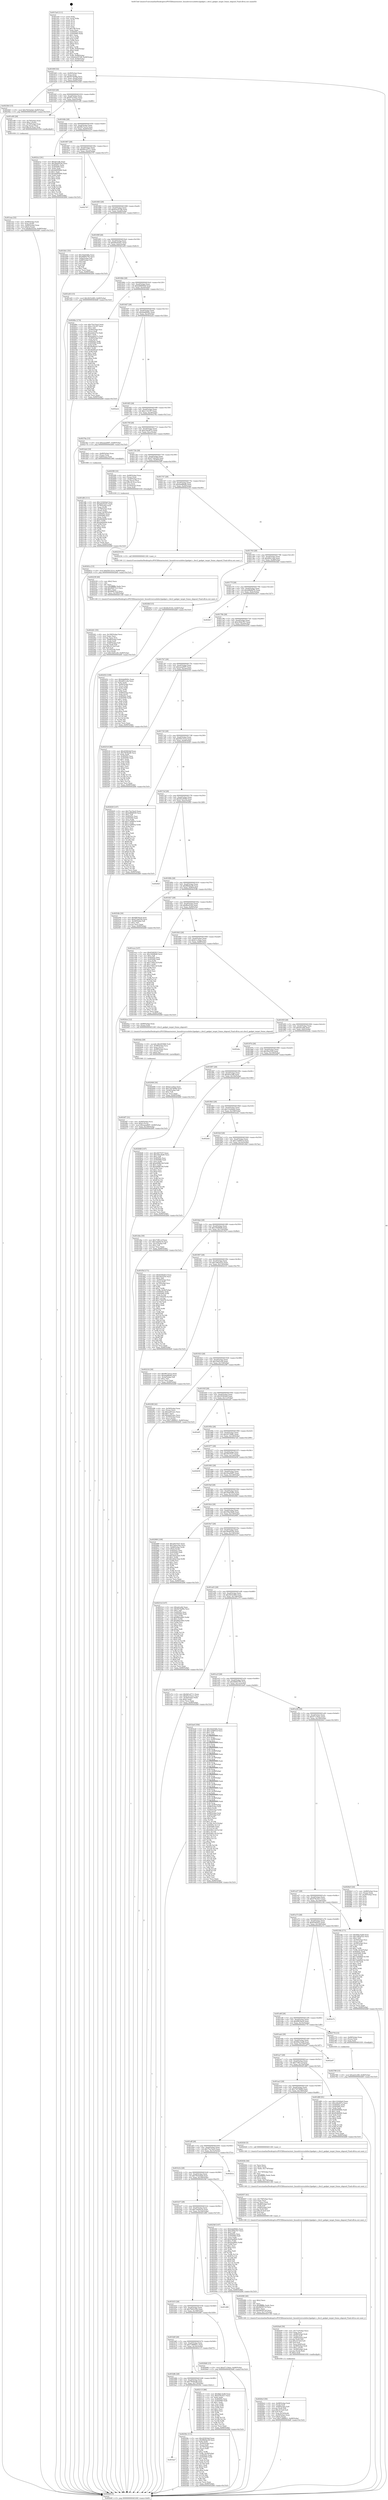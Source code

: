 digraph "0x4015a0" {
  label = "0x4015a0 (/mnt/c/Users/mathe/Desktop/tcc/POCII/binaries/extr_linuxdriversusbdwc2gadget.c_dwc2_gadget_target_frame_elapsed_Final-ollvm.out::main(0))"
  labelloc = "t"
  node[shape=record]

  Entry [label="",width=0.3,height=0.3,shape=circle,fillcolor=black,style=filled]
  "0x40160f" [label="{
     0x40160f [32]\l
     | [instrs]\l
     &nbsp;&nbsp;0x40160f \<+6\>: mov -0x90(%rbp),%eax\l
     &nbsp;&nbsp;0x401615 \<+2\>: mov %eax,%ecx\l
     &nbsp;&nbsp;0x401617 \<+6\>: sub $0x927bef9a,%ecx\l
     &nbsp;&nbsp;0x40161d \<+6\>: mov %eax,-0xa4(%rbp)\l
     &nbsp;&nbsp;0x401623 \<+6\>: mov %ecx,-0xa8(%rbp)\l
     &nbsp;&nbsp;0x401629 \<+6\>: je 00000000004023b0 \<main+0xe10\>\l
  }"]
  "0x4023b0" [label="{
     0x4023b0 [15]\l
     | [instrs]\l
     &nbsp;&nbsp;0x4023b0 \<+10\>: movl $0x7625a0a8,-0x90(%rbp)\l
     &nbsp;&nbsp;0x4023ba \<+5\>: jmp 0000000000402b6f \<main+0x15cf\>\l
  }"]
  "0x40162f" [label="{
     0x40162f [28]\l
     | [instrs]\l
     &nbsp;&nbsp;0x40162f \<+5\>: jmp 0000000000401634 \<main+0x94\>\l
     &nbsp;&nbsp;0x401634 \<+6\>: mov -0xa4(%rbp),%eax\l
     &nbsp;&nbsp;0x40163a \<+5\>: sub $0x97e15ee1,%eax\l
     &nbsp;&nbsp;0x40163f \<+6\>: mov %eax,-0xac(%rbp)\l
     &nbsp;&nbsp;0x401645 \<+6\>: je 0000000000401e90 \<main+0x8f0\>\l
  }"]
  Exit [label="",width=0.3,height=0.3,shape=circle,fillcolor=black,style=filled,peripheries=2]
  "0x401e90" [label="{
     0x401e90 [26]\l
     | [instrs]\l
     &nbsp;&nbsp;0x401e90 \<+4\>: mov -0x70(%rbp),%rax\l
     &nbsp;&nbsp;0x401e94 \<+6\>: movl $0x1,(%rax)\l
     &nbsp;&nbsp;0x401e9a \<+4\>: mov -0x70(%rbp),%rax\l
     &nbsp;&nbsp;0x401e9e \<+3\>: movslq (%rax),%rax\l
     &nbsp;&nbsp;0x401ea1 \<+4\>: imul $0x18,%rax,%rdi\l
     &nbsp;&nbsp;0x401ea5 \<+5\>: call 0000000000401050 \<malloc@plt\>\l
     | [calls]\l
     &nbsp;&nbsp;0x401050 \{1\} (unknown)\l
  }"]
  "0x40164b" [label="{
     0x40164b [28]\l
     | [instrs]\l
     &nbsp;&nbsp;0x40164b \<+5\>: jmp 0000000000401650 \<main+0xb0\>\l
     &nbsp;&nbsp;0x401650 \<+6\>: mov -0xa4(%rbp),%eax\l
     &nbsp;&nbsp;0x401656 \<+5\>: sub $0x99c7ee1e,%eax\l
     &nbsp;&nbsp;0x40165b \<+6\>: mov %eax,-0xb0(%rbp)\l
     &nbsp;&nbsp;0x401661 \<+6\>: je 00000000004022c2 \<main+0xd22\>\l
  }"]
  "0x402788" [label="{
     0x402788 [15]\l
     | [instrs]\l
     &nbsp;&nbsp;0x402788 \<+10\>: movl $0xab3c286,-0x90(%rbp)\l
     &nbsp;&nbsp;0x402792 \<+5\>: jmp 0000000000402b6f \<main+0x15cf\>\l
  }"]
  "0x4022c2" [label="{
     0x4022c2 [91]\l
     | [instrs]\l
     &nbsp;&nbsp;0x4022c2 \<+5\>: mov $0xab1edb,%eax\l
     &nbsp;&nbsp;0x4022c7 \<+5\>: mov $0x36eb053b,%ecx\l
     &nbsp;&nbsp;0x4022cc \<+7\>: mov 0x40505c,%edx\l
     &nbsp;&nbsp;0x4022d3 \<+7\>: mov 0x405060,%esi\l
     &nbsp;&nbsp;0x4022da \<+2\>: mov %edx,%edi\l
     &nbsp;&nbsp;0x4022dc \<+6\>: sub $0xda900464,%edi\l
     &nbsp;&nbsp;0x4022e2 \<+3\>: sub $0x1,%edi\l
     &nbsp;&nbsp;0x4022e5 \<+6\>: add $0xda900464,%edi\l
     &nbsp;&nbsp;0x4022eb \<+3\>: imul %edi,%edx\l
     &nbsp;&nbsp;0x4022ee \<+3\>: and $0x1,%edx\l
     &nbsp;&nbsp;0x4022f1 \<+3\>: cmp $0x0,%edx\l
     &nbsp;&nbsp;0x4022f4 \<+4\>: sete %r8b\l
     &nbsp;&nbsp;0x4022f8 \<+3\>: cmp $0xa,%esi\l
     &nbsp;&nbsp;0x4022fb \<+4\>: setl %r9b\l
     &nbsp;&nbsp;0x4022ff \<+3\>: mov %r8b,%r10b\l
     &nbsp;&nbsp;0x402302 \<+3\>: and %r9b,%r10b\l
     &nbsp;&nbsp;0x402305 \<+3\>: xor %r9b,%r8b\l
     &nbsp;&nbsp;0x402308 \<+3\>: or %r8b,%r10b\l
     &nbsp;&nbsp;0x40230b \<+4\>: test $0x1,%r10b\l
     &nbsp;&nbsp;0x40230f \<+3\>: cmovne %ecx,%eax\l
     &nbsp;&nbsp;0x402312 \<+6\>: mov %eax,-0x90(%rbp)\l
     &nbsp;&nbsp;0x402318 \<+5\>: jmp 0000000000402b6f \<main+0x15cf\>\l
  }"]
  "0x401667" [label="{
     0x401667 [28]\l
     | [instrs]\l
     &nbsp;&nbsp;0x401667 \<+5\>: jmp 000000000040166c \<main+0xcc\>\l
     &nbsp;&nbsp;0x40166c \<+6\>: mov -0xa4(%rbp),%eax\l
     &nbsp;&nbsp;0x401672 \<+5\>: sub $0x9d1a5711,%eax\l
     &nbsp;&nbsp;0x401677 \<+6\>: mov %eax,-0xb4(%rbp)\l
     &nbsp;&nbsp;0x40167d \<+6\>: je 0000000000402797 \<main+0x11f7\>\l
  }"]
  "0x40261a" [label="{
     0x40261a [15]\l
     | [instrs]\l
     &nbsp;&nbsp;0x40261a \<+10\>: movl $0xf3013214,-0x90(%rbp)\l
     &nbsp;&nbsp;0x402624 \<+5\>: jmp 0000000000402b6f \<main+0x15cf\>\l
  }"]
  "0x402797" [label="{
     0x402797\l
  }", style=dashed]
  "0x401683" [label="{
     0x401683 [28]\l
     | [instrs]\l
     &nbsp;&nbsp;0x401683 \<+5\>: jmp 0000000000401688 \<main+0xe8\>\l
     &nbsp;&nbsp;0x401688 \<+6\>: mov -0xa4(%rbp),%eax\l
     &nbsp;&nbsp;0x40168e \<+5\>: sub $0xb2a357d8,%eax\l
     &nbsp;&nbsp;0x401693 \<+6\>: mov %eax,-0xb8(%rbp)\l
     &nbsp;&nbsp;0x401699 \<+6\>: je 0000000000401bb1 \<main+0x611\>\l
  }"]
  "0x401ba7" [label="{
     0x401ba7\l
  }", style=dashed]
  "0x401bb1" [label="{
     0x401bb1 [53]\l
     | [instrs]\l
     &nbsp;&nbsp;0x401bb1 \<+5\>: mov $0x34ab548e,%eax\l
     &nbsp;&nbsp;0x401bb6 \<+5\>: mov $0x46692795,%ecx\l
     &nbsp;&nbsp;0x401bbb \<+6\>: mov -0x8a(%rbp),%dl\l
     &nbsp;&nbsp;0x401bc1 \<+7\>: mov -0x89(%rbp),%sil\l
     &nbsp;&nbsp;0x401bc8 \<+3\>: mov %dl,%dil\l
     &nbsp;&nbsp;0x401bcb \<+3\>: and %sil,%dil\l
     &nbsp;&nbsp;0x401bce \<+3\>: xor %sil,%dl\l
     &nbsp;&nbsp;0x401bd1 \<+3\>: or %dl,%dil\l
     &nbsp;&nbsp;0x401bd4 \<+4\>: test $0x1,%dil\l
     &nbsp;&nbsp;0x401bd8 \<+3\>: cmovne %ecx,%eax\l
     &nbsp;&nbsp;0x401bdb \<+6\>: mov %eax,-0x90(%rbp)\l
     &nbsp;&nbsp;0x401be1 \<+5\>: jmp 0000000000402b6f \<main+0x15cf\>\l
  }"]
  "0x40169f" [label="{
     0x40169f [28]\l
     | [instrs]\l
     &nbsp;&nbsp;0x40169f \<+5\>: jmp 00000000004016a4 \<main+0x104\>\l
     &nbsp;&nbsp;0x4016a4 \<+6\>: mov -0xa4(%rbp),%eax\l
     &nbsp;&nbsp;0x4016aa \<+5\>: sub $0xb6c63ad7,%eax\l
     &nbsp;&nbsp;0x4016af \<+6\>: mov %eax,-0xbc(%rbp)\l
     &nbsp;&nbsp;0x4016b5 \<+6\>: je 0000000000401e63 \<main+0x8c3\>\l
  }"]
  "0x402b6f" [label="{
     0x402b6f [5]\l
     | [instrs]\l
     &nbsp;&nbsp;0x402b6f \<+5\>: jmp 000000000040160f \<main+0x6f\>\l
  }"]
  "0x4015a0" [label="{
     0x4015a0 [111]\l
     | [instrs]\l
     &nbsp;&nbsp;0x4015a0 \<+1\>: push %rbp\l
     &nbsp;&nbsp;0x4015a1 \<+3\>: mov %rsp,%rbp\l
     &nbsp;&nbsp;0x4015a4 \<+2\>: push %r15\l
     &nbsp;&nbsp;0x4015a6 \<+2\>: push %r14\l
     &nbsp;&nbsp;0x4015a8 \<+2\>: push %r13\l
     &nbsp;&nbsp;0x4015aa \<+2\>: push %r12\l
     &nbsp;&nbsp;0x4015ac \<+1\>: push %rbx\l
     &nbsp;&nbsp;0x4015ad \<+7\>: sub $0x198,%rsp\l
     &nbsp;&nbsp;0x4015b4 \<+2\>: xor %eax,%eax\l
     &nbsp;&nbsp;0x4015b6 \<+7\>: mov 0x40505c,%ecx\l
     &nbsp;&nbsp;0x4015bd \<+7\>: mov 0x405060,%edx\l
     &nbsp;&nbsp;0x4015c4 \<+3\>: sub $0x1,%eax\l
     &nbsp;&nbsp;0x4015c7 \<+3\>: mov %ecx,%r8d\l
     &nbsp;&nbsp;0x4015ca \<+3\>: add %eax,%r8d\l
     &nbsp;&nbsp;0x4015cd \<+4\>: imul %r8d,%ecx\l
     &nbsp;&nbsp;0x4015d1 \<+3\>: and $0x1,%ecx\l
     &nbsp;&nbsp;0x4015d4 \<+3\>: cmp $0x0,%ecx\l
     &nbsp;&nbsp;0x4015d7 \<+4\>: sete %r9b\l
     &nbsp;&nbsp;0x4015db \<+4\>: and $0x1,%r9b\l
     &nbsp;&nbsp;0x4015df \<+7\>: mov %r9b,-0x8a(%rbp)\l
     &nbsp;&nbsp;0x4015e6 \<+3\>: cmp $0xa,%edx\l
     &nbsp;&nbsp;0x4015e9 \<+4\>: setl %r9b\l
     &nbsp;&nbsp;0x4015ed \<+4\>: and $0x1,%r9b\l
     &nbsp;&nbsp;0x4015f1 \<+7\>: mov %r9b,-0x89(%rbp)\l
     &nbsp;&nbsp;0x4015f8 \<+10\>: movl $0xb2a357d8,-0x90(%rbp)\l
     &nbsp;&nbsp;0x401602 \<+6\>: mov %edi,-0x94(%rbp)\l
     &nbsp;&nbsp;0x401608 \<+7\>: mov %rsi,-0xa0(%rbp)\l
  }"]
  "0x40256c" [label="{
     0x40256c [111]\l
     | [instrs]\l
     &nbsp;&nbsp;0x40256c \<+5\>: mov $0x20362def,%eax\l
     &nbsp;&nbsp;0x402571 \<+5\>: mov $0xf9b9ae38,%ecx\l
     &nbsp;&nbsp;0x402576 \<+2\>: xor %edx,%edx\l
     &nbsp;&nbsp;0x402578 \<+4\>: mov -0x40(%rbp),%rsi\l
     &nbsp;&nbsp;0x40257c \<+2\>: mov (%rsi),%edi\l
     &nbsp;&nbsp;0x40257e \<+4\>: mov -0x70(%rbp),%rsi\l
     &nbsp;&nbsp;0x402582 \<+2\>: cmp (%rsi),%edi\l
     &nbsp;&nbsp;0x402584 \<+4\>: setl %r8b\l
     &nbsp;&nbsp;0x402588 \<+4\>: and $0x1,%r8b\l
     &nbsp;&nbsp;0x40258c \<+4\>: mov %r8b,-0x29(%rbp)\l
     &nbsp;&nbsp;0x402590 \<+7\>: mov 0x40505c,%edi\l
     &nbsp;&nbsp;0x402597 \<+8\>: mov 0x405060,%r9d\l
     &nbsp;&nbsp;0x40259f \<+3\>: sub $0x1,%edx\l
     &nbsp;&nbsp;0x4025a2 \<+3\>: mov %edi,%r10d\l
     &nbsp;&nbsp;0x4025a5 \<+3\>: add %edx,%r10d\l
     &nbsp;&nbsp;0x4025a8 \<+4\>: imul %r10d,%edi\l
     &nbsp;&nbsp;0x4025ac \<+3\>: and $0x1,%edi\l
     &nbsp;&nbsp;0x4025af \<+3\>: cmp $0x0,%edi\l
     &nbsp;&nbsp;0x4025b2 \<+4\>: sete %r8b\l
     &nbsp;&nbsp;0x4025b6 \<+4\>: cmp $0xa,%r9d\l
     &nbsp;&nbsp;0x4025ba \<+4\>: setl %r11b\l
     &nbsp;&nbsp;0x4025be \<+3\>: mov %r8b,%bl\l
     &nbsp;&nbsp;0x4025c1 \<+3\>: and %r11b,%bl\l
     &nbsp;&nbsp;0x4025c4 \<+3\>: xor %r11b,%r8b\l
     &nbsp;&nbsp;0x4025c7 \<+3\>: or %r8b,%bl\l
     &nbsp;&nbsp;0x4025ca \<+3\>: test $0x1,%bl\l
     &nbsp;&nbsp;0x4025cd \<+3\>: cmovne %ecx,%eax\l
     &nbsp;&nbsp;0x4025d0 \<+6\>: mov %eax,-0x90(%rbp)\l
     &nbsp;&nbsp;0x4025d6 \<+5\>: jmp 0000000000402b6f \<main+0x15cf\>\l
  }"]
  "0x401e63" [label="{
     0x401e63 [15]\l
     | [instrs]\l
     &nbsp;&nbsp;0x401e63 \<+10\>: movl $0x3b53c683,-0x90(%rbp)\l
     &nbsp;&nbsp;0x401e6d \<+5\>: jmp 0000000000402b6f \<main+0x15cf\>\l
  }"]
  "0x4016bb" [label="{
     0x4016bb [28]\l
     | [instrs]\l
     &nbsp;&nbsp;0x4016bb \<+5\>: jmp 00000000004016c0 \<main+0x120\>\l
     &nbsp;&nbsp;0x4016c0 \<+6\>: mov -0xa4(%rbp),%eax\l
     &nbsp;&nbsp;0x4016c6 \<+5\>: sub $0xbd660939,%eax\l
     &nbsp;&nbsp;0x4016cb \<+6\>: mov %eax,-0xc0(%rbp)\l
     &nbsp;&nbsp;0x4016d1 \<+6\>: je 00000000004026bc \<main+0x111c\>\l
  }"]
  "0x4024f7" [label="{
     0x4024f7 [31]\l
     | [instrs]\l
     &nbsp;&nbsp;0x4024f7 \<+4\>: mov -0x40(%rbp),%rcx\l
     &nbsp;&nbsp;0x4024fb \<+6\>: movl $0x0,(%rcx)\l
     &nbsp;&nbsp;0x402501 \<+10\>: movl $0xeaee60f7,-0x90(%rbp)\l
     &nbsp;&nbsp;0x40250b \<+6\>: mov %eax,-0x184(%rbp)\l
     &nbsp;&nbsp;0x402511 \<+5\>: jmp 0000000000402b6f \<main+0x15cf\>\l
  }"]
  "0x4026bc" [label="{
     0x4026bc [174]\l
     | [instrs]\l
     &nbsp;&nbsp;0x4026bc \<+5\>: mov $0x75a15ec0,%eax\l
     &nbsp;&nbsp;0x4026c1 \<+5\>: mov $0xc11fc187,%ecx\l
     &nbsp;&nbsp;0x4026c6 \<+2\>: mov $0x1,%dl\l
     &nbsp;&nbsp;0x4026c8 \<+4\>: mov -0x40(%rbp),%rsi\l
     &nbsp;&nbsp;0x4026cc \<+2\>: mov (%rsi),%edi\l
     &nbsp;&nbsp;0x4026ce \<+6\>: sub $0xa2ebe27e,%edi\l
     &nbsp;&nbsp;0x4026d4 \<+3\>: add $0x1,%edi\l
     &nbsp;&nbsp;0x4026d7 \<+6\>: add $0xa2ebe27e,%edi\l
     &nbsp;&nbsp;0x4026dd \<+4\>: mov -0x40(%rbp),%rsi\l
     &nbsp;&nbsp;0x4026e1 \<+2\>: mov %edi,(%rsi)\l
     &nbsp;&nbsp;0x4026e3 \<+7\>: mov 0x40505c,%edi\l
     &nbsp;&nbsp;0x4026ea \<+8\>: mov 0x405060,%r8d\l
     &nbsp;&nbsp;0x4026f2 \<+3\>: mov %edi,%r9d\l
     &nbsp;&nbsp;0x4026f5 \<+7\>: add $0x4fe9bea5,%r9d\l
     &nbsp;&nbsp;0x4026fc \<+4\>: sub $0x1,%r9d\l
     &nbsp;&nbsp;0x402700 \<+7\>: sub $0x4fe9bea5,%r9d\l
     &nbsp;&nbsp;0x402707 \<+4\>: imul %r9d,%edi\l
     &nbsp;&nbsp;0x40270b \<+3\>: and $0x1,%edi\l
     &nbsp;&nbsp;0x40270e \<+3\>: cmp $0x0,%edi\l
     &nbsp;&nbsp;0x402711 \<+4\>: sete %r10b\l
     &nbsp;&nbsp;0x402715 \<+4\>: cmp $0xa,%r8d\l
     &nbsp;&nbsp;0x402719 \<+4\>: setl %r11b\l
     &nbsp;&nbsp;0x40271d \<+3\>: mov %r10b,%bl\l
     &nbsp;&nbsp;0x402720 \<+3\>: xor $0xff,%bl\l
     &nbsp;&nbsp;0x402723 \<+3\>: mov %r11b,%r14b\l
     &nbsp;&nbsp;0x402726 \<+4\>: xor $0xff,%r14b\l
     &nbsp;&nbsp;0x40272a \<+3\>: xor $0x0,%dl\l
     &nbsp;&nbsp;0x40272d \<+3\>: mov %bl,%r15b\l
     &nbsp;&nbsp;0x402730 \<+4\>: and $0x0,%r15b\l
     &nbsp;&nbsp;0x402734 \<+3\>: and %dl,%r10b\l
     &nbsp;&nbsp;0x402737 \<+3\>: mov %r14b,%r12b\l
     &nbsp;&nbsp;0x40273a \<+4\>: and $0x0,%r12b\l
     &nbsp;&nbsp;0x40273e \<+3\>: and %dl,%r11b\l
     &nbsp;&nbsp;0x402741 \<+3\>: or %r10b,%r15b\l
     &nbsp;&nbsp;0x402744 \<+3\>: or %r11b,%r12b\l
     &nbsp;&nbsp;0x402747 \<+3\>: xor %r12b,%r15b\l
     &nbsp;&nbsp;0x40274a \<+3\>: or %r14b,%bl\l
     &nbsp;&nbsp;0x40274d \<+3\>: xor $0xff,%bl\l
     &nbsp;&nbsp;0x402750 \<+3\>: or $0x0,%dl\l
     &nbsp;&nbsp;0x402753 \<+2\>: and %dl,%bl\l
     &nbsp;&nbsp;0x402755 \<+3\>: or %bl,%r15b\l
     &nbsp;&nbsp;0x402758 \<+4\>: test $0x1,%r15b\l
     &nbsp;&nbsp;0x40275c \<+3\>: cmovne %ecx,%eax\l
     &nbsp;&nbsp;0x40275f \<+6\>: mov %eax,-0x90(%rbp)\l
     &nbsp;&nbsp;0x402765 \<+5\>: jmp 0000000000402b6f \<main+0x15cf\>\l
  }"]
  "0x4016d7" [label="{
     0x4016d7 [28]\l
     | [instrs]\l
     &nbsp;&nbsp;0x4016d7 \<+5\>: jmp 00000000004016dc \<main+0x13c\>\l
     &nbsp;&nbsp;0x4016dc \<+6\>: mov -0xa4(%rbp),%eax\l
     &nbsp;&nbsp;0x4016e2 \<+5\>: sub $0xbda6840c,%eax\l
     &nbsp;&nbsp;0x4016e7 \<+6\>: mov %eax,-0xc4(%rbp)\l
     &nbsp;&nbsp;0x4016ed \<+6\>: je 0000000000402acb \<main+0x152b\>\l
  }"]
  "0x4024da" [label="{
     0x4024da [29]\l
     | [instrs]\l
     &nbsp;&nbsp;0x4024da \<+10\>: movabs $0x4030b6,%rdi\l
     &nbsp;&nbsp;0x4024e4 \<+4\>: mov -0x48(%rbp),%rcx\l
     &nbsp;&nbsp;0x4024e8 \<+2\>: mov %eax,(%rcx)\l
     &nbsp;&nbsp;0x4024ea \<+4\>: mov -0x48(%rbp),%rcx\l
     &nbsp;&nbsp;0x4024ee \<+2\>: mov (%rcx),%esi\l
     &nbsp;&nbsp;0x4024f0 \<+2\>: mov $0x0,%al\l
     &nbsp;&nbsp;0x4024f2 \<+5\>: call 0000000000401040 \<printf@plt\>\l
     | [calls]\l
     &nbsp;&nbsp;0x401040 \{1\} (unknown)\l
  }"]
  "0x402acb" [label="{
     0x402acb\l
  }", style=dashed]
  "0x4016f3" [label="{
     0x4016f3 [28]\l
     | [instrs]\l
     &nbsp;&nbsp;0x4016f3 \<+5\>: jmp 00000000004016f8 \<main+0x158\>\l
     &nbsp;&nbsp;0x4016f8 \<+6\>: mov -0xa4(%rbp),%eax\l
     &nbsp;&nbsp;0x4016fe \<+5\>: sub $0xc11fc187,%eax\l
     &nbsp;&nbsp;0x401703 \<+6\>: mov %eax,-0xc8(%rbp)\l
     &nbsp;&nbsp;0x401709 \<+6\>: je 000000000040276a \<main+0x11ca\>\l
  }"]
  "0x402261" [label="{
     0x402261 [55]\l
     | [instrs]\l
     &nbsp;&nbsp;0x402261 \<+6\>: mov -0x180(%rbp),%ecx\l
     &nbsp;&nbsp;0x402267 \<+3\>: imul %eax,%ecx\l
     &nbsp;&nbsp;0x40226a \<+3\>: movslq %ecx,%rsi\l
     &nbsp;&nbsp;0x40226d \<+4\>: mov -0x68(%rbp),%rdi\l
     &nbsp;&nbsp;0x402271 \<+3\>: mov (%rdi),%rdi\l
     &nbsp;&nbsp;0x402274 \<+4\>: mov -0x60(%rbp),%r8\l
     &nbsp;&nbsp;0x402278 \<+3\>: movslq (%r8),%r8\l
     &nbsp;&nbsp;0x40227b \<+4\>: imul $0x18,%r8,%r8\l
     &nbsp;&nbsp;0x40227f \<+3\>: add %r8,%rdi\l
     &nbsp;&nbsp;0x402282 \<+4\>: mov 0x10(%rdi),%rdi\l
     &nbsp;&nbsp;0x402286 \<+3\>: mov %rsi,(%rdi)\l
     &nbsp;&nbsp;0x402289 \<+10\>: movl $0x1fe81e26,-0x90(%rbp)\l
     &nbsp;&nbsp;0x402293 \<+5\>: jmp 0000000000402b6f \<main+0x15cf\>\l
  }"]
  "0x40276a" [label="{
     0x40276a [15]\l
     | [instrs]\l
     &nbsp;&nbsp;0x40276a \<+10\>: movl $0xeaee60f7,-0x90(%rbp)\l
     &nbsp;&nbsp;0x402774 \<+5\>: jmp 0000000000402b6f \<main+0x15cf\>\l
  }"]
  "0x40170f" [label="{
     0x40170f [28]\l
     | [instrs]\l
     &nbsp;&nbsp;0x40170f \<+5\>: jmp 0000000000401714 \<main+0x174\>\l
     &nbsp;&nbsp;0x401714 \<+6\>: mov -0xa4(%rbp),%eax\l
     &nbsp;&nbsp;0x40171a \<+5\>: sub $0xc2dcd07e,%eax\l
     &nbsp;&nbsp;0x40171f \<+6\>: mov %eax,-0xcc(%rbp)\l
     &nbsp;&nbsp;0x401725 \<+6\>: je 0000000000401de4 \<main+0x844\>\l
  }"]
  "0x402239" [label="{
     0x402239 [40]\l
     | [instrs]\l
     &nbsp;&nbsp;0x402239 \<+5\>: mov $0x2,%ecx\l
     &nbsp;&nbsp;0x40223e \<+1\>: cltd\l
     &nbsp;&nbsp;0x40223f \<+2\>: idiv %ecx\l
     &nbsp;&nbsp;0x402241 \<+6\>: imul $0xfffffffe,%edx,%ecx\l
     &nbsp;&nbsp;0x402247 \<+6\>: add $0x90f472c3,%ecx\l
     &nbsp;&nbsp;0x40224d \<+3\>: add $0x1,%ecx\l
     &nbsp;&nbsp;0x402250 \<+6\>: sub $0x90f472c3,%ecx\l
     &nbsp;&nbsp;0x402256 \<+6\>: mov %ecx,-0x180(%rbp)\l
     &nbsp;&nbsp;0x40225c \<+5\>: call 0000000000401160 \<next_i\>\l
     | [calls]\l
     &nbsp;&nbsp;0x401160 \{1\} (/mnt/c/Users/mathe/Desktop/tcc/POCII/binaries/extr_linuxdriversusbdwc2gadget.c_dwc2_gadget_target_frame_elapsed_Final-ollvm.out::next_i)\l
  }"]
  "0x401de4" [label="{
     0x401de4 [16]\l
     | [instrs]\l
     &nbsp;&nbsp;0x401de4 \<+4\>: mov -0x80(%rbp),%rax\l
     &nbsp;&nbsp;0x401de8 \<+3\>: mov (%rax),%rax\l
     &nbsp;&nbsp;0x401deb \<+4\>: mov 0x8(%rax),%rdi\l
     &nbsp;&nbsp;0x401def \<+5\>: call 0000000000401060 \<atoi@plt\>\l
     | [calls]\l
     &nbsp;&nbsp;0x401060 \{1\} (unknown)\l
  }"]
  "0x40172b" [label="{
     0x40172b [28]\l
     | [instrs]\l
     &nbsp;&nbsp;0x40172b \<+5\>: jmp 0000000000401730 \<main+0x190\>\l
     &nbsp;&nbsp;0x401730 \<+6\>: mov -0xa4(%rbp),%eax\l
     &nbsp;&nbsp;0x401736 \<+5\>: sub $0xd72da529,%eax\l
     &nbsp;&nbsp;0x40173b \<+6\>: mov %eax,-0xd0(%rbp)\l
     &nbsp;&nbsp;0x401741 \<+6\>: je 00000000004025f9 \<main+0x1059\>\l
  }"]
  "0x401b8b" [label="{
     0x401b8b [28]\l
     | [instrs]\l
     &nbsp;&nbsp;0x401b8b \<+5\>: jmp 0000000000401b90 \<main+0x5f0\>\l
     &nbsp;&nbsp;0x401b90 \<+6\>: mov -0xa4(%rbp),%eax\l
     &nbsp;&nbsp;0x401b96 \<+5\>: sub $0x7f43bed6,%eax\l
     &nbsp;&nbsp;0x401b9b \<+6\>: mov %eax,-0x170(%rbp)\l
     &nbsp;&nbsp;0x401ba1 \<+6\>: je 000000000040256c \<main+0xfcc\>\l
  }"]
  "0x4025f9" [label="{
     0x4025f9 [33]\l
     | [instrs]\l
     &nbsp;&nbsp;0x4025f9 \<+4\>: mov -0x68(%rbp),%rax\l
     &nbsp;&nbsp;0x4025fd \<+3\>: mov (%rax),%rax\l
     &nbsp;&nbsp;0x402600 \<+4\>: mov -0x40(%rbp),%rcx\l
     &nbsp;&nbsp;0x402604 \<+3\>: movslq (%rcx),%rcx\l
     &nbsp;&nbsp;0x402607 \<+4\>: imul $0x18,%rcx,%rcx\l
     &nbsp;&nbsp;0x40260b \<+3\>: add %rcx,%rax\l
     &nbsp;&nbsp;0x40260e \<+4\>: mov 0x10(%rax),%rax\l
     &nbsp;&nbsp;0x402612 \<+3\>: mov %rax,%rdi\l
     &nbsp;&nbsp;0x402615 \<+5\>: call 0000000000401030 \<free@plt\>\l
     | [calls]\l
     &nbsp;&nbsp;0x401030 \{1\} (unknown)\l
  }"]
  "0x401747" [label="{
     0x401747 [28]\l
     | [instrs]\l
     &nbsp;&nbsp;0x401747 \<+5\>: jmp 000000000040174c \<main+0x1ac\>\l
     &nbsp;&nbsp;0x40174c \<+6\>: mov -0xa4(%rbp),%eax\l
     &nbsp;&nbsp;0x401752 \<+5\>: sub $0xdad88ef6,%eax\l
     &nbsp;&nbsp;0x401757 \<+6\>: mov %eax,-0xd4(%rbp)\l
     &nbsp;&nbsp;0x40175d \<+6\>: je 0000000000402234 \<main+0xc94\>\l
  }"]
  "0x402115" [label="{
     0x402115 [86]\l
     | [instrs]\l
     &nbsp;&nbsp;0x402115 \<+5\>: mov $0x6bbc3ed9,%eax\l
     &nbsp;&nbsp;0x40211a \<+5\>: mov $0x478c43c7,%ecx\l
     &nbsp;&nbsp;0x40211f \<+2\>: xor %edx,%edx\l
     &nbsp;&nbsp;0x402121 \<+7\>: mov 0x40505c,%esi\l
     &nbsp;&nbsp;0x402128 \<+7\>: mov 0x405060,%edi\l
     &nbsp;&nbsp;0x40212f \<+3\>: sub $0x1,%edx\l
     &nbsp;&nbsp;0x402132 \<+3\>: mov %esi,%r8d\l
     &nbsp;&nbsp;0x402135 \<+3\>: add %edx,%r8d\l
     &nbsp;&nbsp;0x402138 \<+4\>: imul %r8d,%esi\l
     &nbsp;&nbsp;0x40213c \<+3\>: and $0x1,%esi\l
     &nbsp;&nbsp;0x40213f \<+3\>: cmp $0x0,%esi\l
     &nbsp;&nbsp;0x402142 \<+4\>: sete %r9b\l
     &nbsp;&nbsp;0x402146 \<+3\>: cmp $0xa,%edi\l
     &nbsp;&nbsp;0x402149 \<+4\>: setl %r10b\l
     &nbsp;&nbsp;0x40214d \<+3\>: mov %r9b,%r11b\l
     &nbsp;&nbsp;0x402150 \<+3\>: and %r10b,%r11b\l
     &nbsp;&nbsp;0x402153 \<+3\>: xor %r10b,%r9b\l
     &nbsp;&nbsp;0x402156 \<+3\>: or %r9b,%r11b\l
     &nbsp;&nbsp;0x402159 \<+4\>: test $0x1,%r11b\l
     &nbsp;&nbsp;0x40215d \<+3\>: cmovne %ecx,%eax\l
     &nbsp;&nbsp;0x402160 \<+6\>: mov %eax,-0x90(%rbp)\l
     &nbsp;&nbsp;0x402166 \<+5\>: jmp 0000000000402b6f \<main+0x15cf\>\l
  }"]
  "0x402234" [label="{
     0x402234 [5]\l
     | [instrs]\l
     &nbsp;&nbsp;0x402234 \<+5\>: call 0000000000401160 \<next_i\>\l
     | [calls]\l
     &nbsp;&nbsp;0x401160 \{1\} (/mnt/c/Users/mathe/Desktop/tcc/POCII/binaries/extr_linuxdriversusbdwc2gadget.c_dwc2_gadget_target_frame_elapsed_Final-ollvm.out::next_i)\l
  }"]
  "0x401763" [label="{
     0x401763 [28]\l
     | [instrs]\l
     &nbsp;&nbsp;0x401763 \<+5\>: jmp 0000000000401768 \<main+0x1c8\>\l
     &nbsp;&nbsp;0x401768 \<+6\>: mov -0xa4(%rbp),%eax\l
     &nbsp;&nbsp;0x40176e \<+5\>: sub $0xdd5c1efa,%eax\l
     &nbsp;&nbsp;0x401773 \<+6\>: mov %eax,-0xd8(%rbp)\l
     &nbsp;&nbsp;0x401779 \<+6\>: je 00000000004024bf \<main+0xf1f\>\l
  }"]
  "0x401b6f" [label="{
     0x401b6f [28]\l
     | [instrs]\l
     &nbsp;&nbsp;0x401b6f \<+5\>: jmp 0000000000401b74 \<main+0x5d4\>\l
     &nbsp;&nbsp;0x401b74 \<+6\>: mov -0xa4(%rbp),%eax\l
     &nbsp;&nbsp;0x401b7a \<+5\>: sub $0x7c866621,%eax\l
     &nbsp;&nbsp;0x401b7f \<+6\>: mov %eax,-0x16c(%rbp)\l
     &nbsp;&nbsp;0x401b85 \<+6\>: je 0000000000402115 \<main+0xb75\>\l
  }"]
  "0x4024bf" [label="{
     0x4024bf [15]\l
     | [instrs]\l
     &nbsp;&nbsp;0x4024bf \<+10\>: movl $0xfbc61fcb,-0x90(%rbp)\l
     &nbsp;&nbsp;0x4024c9 \<+5\>: jmp 0000000000402b6f \<main+0x15cf\>\l
  }"]
  "0x40177f" [label="{
     0x40177f [28]\l
     | [instrs]\l
     &nbsp;&nbsp;0x40177f \<+5\>: jmp 0000000000401784 \<main+0x1e4\>\l
     &nbsp;&nbsp;0x401784 \<+6\>: mov -0xa4(%rbp),%eax\l
     &nbsp;&nbsp;0x40178a \<+5\>: sub $0xdd8db97b,%eax\l
     &nbsp;&nbsp;0x40178f \<+6\>: mov %eax,-0xdc(%rbp)\l
     &nbsp;&nbsp;0x401795 \<+6\>: je 00000000004028c7 \<main+0x1327\>\l
  }"]
  "0x4029d6" [label="{
     0x4029d6 [15]\l
     | [instrs]\l
     &nbsp;&nbsp;0x4029d6 \<+10\>: movl $0x47119eac,-0x90(%rbp)\l
     &nbsp;&nbsp;0x4029e0 \<+5\>: jmp 0000000000402b6f \<main+0x15cf\>\l
  }"]
  "0x4028c7" [label="{
     0x4028c7\l
  }", style=dashed]
  "0x40179b" [label="{
     0x40179b [28]\l
     | [instrs]\l
     &nbsp;&nbsp;0x40179b \<+5\>: jmp 00000000004017a0 \<main+0x200\>\l
     &nbsp;&nbsp;0x4017a0 \<+6\>: mov -0xa4(%rbp),%eax\l
     &nbsp;&nbsp;0x4017a6 \<+5\>: sub $0xe364a7b7,%eax\l
     &nbsp;&nbsp;0x4017ab \<+6\>: mov %eax,-0xe0(%rbp)\l
     &nbsp;&nbsp;0x4017b1 \<+6\>: je 0000000000402452 \<main+0xeb2\>\l
  }"]
  "0x401b53" [label="{
     0x401b53 [28]\l
     | [instrs]\l
     &nbsp;&nbsp;0x401b53 \<+5\>: jmp 0000000000401b58 \<main+0x5b8\>\l
     &nbsp;&nbsp;0x401b58 \<+6\>: mov -0xa4(%rbp),%eax\l
     &nbsp;&nbsp;0x401b5e \<+5\>: sub $0x7b93c55b,%eax\l
     &nbsp;&nbsp;0x401b63 \<+6\>: mov %eax,-0x168(%rbp)\l
     &nbsp;&nbsp;0x401b69 \<+6\>: je 00000000004029d6 \<main+0x1436\>\l
  }"]
  "0x402452" [label="{
     0x402452 [109]\l
     | [instrs]\l
     &nbsp;&nbsp;0x402452 \<+5\>: mov $0xbda6840c,%eax\l
     &nbsp;&nbsp;0x402457 \<+5\>: mov $0xdd5c1efa,%ecx\l
     &nbsp;&nbsp;0x40245c \<+2\>: xor %edx,%edx\l
     &nbsp;&nbsp;0x40245e \<+4\>: mov -0x60(%rbp),%rsi\l
     &nbsp;&nbsp;0x402462 \<+2\>: mov (%rsi),%edi\l
     &nbsp;&nbsp;0x402464 \<+3\>: mov %edx,%r8d\l
     &nbsp;&nbsp;0x402467 \<+4\>: sub $0x1,%r8d\l
     &nbsp;&nbsp;0x40246b \<+3\>: sub %r8d,%edi\l
     &nbsp;&nbsp;0x40246e \<+4\>: mov -0x60(%rbp),%rsi\l
     &nbsp;&nbsp;0x402472 \<+2\>: mov %edi,(%rsi)\l
     &nbsp;&nbsp;0x402474 \<+7\>: mov 0x40505c,%edi\l
     &nbsp;&nbsp;0x40247b \<+8\>: mov 0x405060,%r8d\l
     &nbsp;&nbsp;0x402483 \<+3\>: sub $0x1,%edx\l
     &nbsp;&nbsp;0x402486 \<+3\>: mov %edi,%r9d\l
     &nbsp;&nbsp;0x402489 \<+3\>: add %edx,%r9d\l
     &nbsp;&nbsp;0x40248c \<+4\>: imul %r9d,%edi\l
     &nbsp;&nbsp;0x402490 \<+3\>: and $0x1,%edi\l
     &nbsp;&nbsp;0x402493 \<+3\>: cmp $0x0,%edi\l
     &nbsp;&nbsp;0x402496 \<+4\>: sete %r10b\l
     &nbsp;&nbsp;0x40249a \<+4\>: cmp $0xa,%r8d\l
     &nbsp;&nbsp;0x40249e \<+4\>: setl %r11b\l
     &nbsp;&nbsp;0x4024a2 \<+3\>: mov %r10b,%bl\l
     &nbsp;&nbsp;0x4024a5 \<+3\>: and %r11b,%bl\l
     &nbsp;&nbsp;0x4024a8 \<+3\>: xor %r11b,%r10b\l
     &nbsp;&nbsp;0x4024ab \<+3\>: or %r10b,%bl\l
     &nbsp;&nbsp;0x4024ae \<+3\>: test $0x1,%bl\l
     &nbsp;&nbsp;0x4024b1 \<+3\>: cmovne %ecx,%eax\l
     &nbsp;&nbsp;0x4024b4 \<+6\>: mov %eax,-0x90(%rbp)\l
     &nbsp;&nbsp;0x4024ba \<+5\>: jmp 0000000000402b6f \<main+0x15cf\>\l
  }"]
  "0x4017b7" [label="{
     0x4017b7 [28]\l
     | [instrs]\l
     &nbsp;&nbsp;0x4017b7 \<+5\>: jmp 00000000004017bc \<main+0x21c\>\l
     &nbsp;&nbsp;0x4017bc \<+6\>: mov -0xa4(%rbp),%eax\l
     &nbsp;&nbsp;0x4017c2 \<+5\>: sub $0xeaee60f7,%eax\l
     &nbsp;&nbsp;0x4017c7 \<+6\>: mov %eax,-0xe4(%rbp)\l
     &nbsp;&nbsp;0x4017cd \<+6\>: je 0000000000402516 \<main+0xf76\>\l
  }"]
  "0x401d68" [label="{
     0x401d68\l
  }", style=dashed]
  "0x402516" [label="{
     0x402516 [86]\l
     | [instrs]\l
     &nbsp;&nbsp;0x402516 \<+5\>: mov $0x20362def,%eax\l
     &nbsp;&nbsp;0x40251b \<+5\>: mov $0x7f43bed6,%ecx\l
     &nbsp;&nbsp;0x402520 \<+2\>: xor %edx,%edx\l
     &nbsp;&nbsp;0x402522 \<+7\>: mov 0x40505c,%esi\l
     &nbsp;&nbsp;0x402529 \<+7\>: mov 0x405060,%edi\l
     &nbsp;&nbsp;0x402530 \<+3\>: sub $0x1,%edx\l
     &nbsp;&nbsp;0x402533 \<+3\>: mov %esi,%r8d\l
     &nbsp;&nbsp;0x402536 \<+3\>: add %edx,%r8d\l
     &nbsp;&nbsp;0x402539 \<+4\>: imul %r8d,%esi\l
     &nbsp;&nbsp;0x40253d \<+3\>: and $0x1,%esi\l
     &nbsp;&nbsp;0x402540 \<+3\>: cmp $0x0,%esi\l
     &nbsp;&nbsp;0x402543 \<+4\>: sete %r9b\l
     &nbsp;&nbsp;0x402547 \<+3\>: cmp $0xa,%edi\l
     &nbsp;&nbsp;0x40254a \<+4\>: setl %r10b\l
     &nbsp;&nbsp;0x40254e \<+3\>: mov %r9b,%r11b\l
     &nbsp;&nbsp;0x402551 \<+3\>: and %r10b,%r11b\l
     &nbsp;&nbsp;0x402554 \<+3\>: xor %r10b,%r9b\l
     &nbsp;&nbsp;0x402557 \<+3\>: or %r9b,%r11b\l
     &nbsp;&nbsp;0x40255a \<+4\>: test $0x1,%r11b\l
     &nbsp;&nbsp;0x40255e \<+3\>: cmovne %ecx,%eax\l
     &nbsp;&nbsp;0x402561 \<+6\>: mov %eax,-0x90(%rbp)\l
     &nbsp;&nbsp;0x402567 \<+5\>: jmp 0000000000402b6f \<main+0x15cf\>\l
  }"]
  "0x4017d3" [label="{
     0x4017d3 [28]\l
     | [instrs]\l
     &nbsp;&nbsp;0x4017d3 \<+5\>: jmp 00000000004017d8 \<main+0x238\>\l
     &nbsp;&nbsp;0x4017d8 \<+6\>: mov -0xa4(%rbp),%eax\l
     &nbsp;&nbsp;0x4017de \<+5\>: sub $0xf3013214,%eax\l
     &nbsp;&nbsp;0x4017e3 \<+6\>: mov %eax,-0xe8(%rbp)\l
     &nbsp;&nbsp;0x4017e9 \<+6\>: je 0000000000402629 \<main+0x1089\>\l
  }"]
  "0x401b37" [label="{
     0x401b37 [28]\l
     | [instrs]\l
     &nbsp;&nbsp;0x401b37 \<+5\>: jmp 0000000000401b3c \<main+0x59c\>\l
     &nbsp;&nbsp;0x401b3c \<+6\>: mov -0xa4(%rbp),%eax\l
     &nbsp;&nbsp;0x401b42 \<+5\>: sub $0x7ad20e16,%eax\l
     &nbsp;&nbsp;0x401b47 \<+6\>: mov %eax,-0x164(%rbp)\l
     &nbsp;&nbsp;0x401b4d \<+6\>: je 0000000000401d68 \<main+0x7c8\>\l
  }"]
  "0x402629" [label="{
     0x402629 [147]\l
     | [instrs]\l
     &nbsp;&nbsp;0x402629 \<+5\>: mov $0x75a15ec0,%eax\l
     &nbsp;&nbsp;0x40262e \<+5\>: mov $0xbd660939,%ecx\l
     &nbsp;&nbsp;0x402633 \<+2\>: mov $0x1,%dl\l
     &nbsp;&nbsp;0x402635 \<+7\>: mov 0x40505c,%esi\l
     &nbsp;&nbsp;0x40263c \<+7\>: mov 0x405060,%edi\l
     &nbsp;&nbsp;0x402643 \<+3\>: mov %esi,%r8d\l
     &nbsp;&nbsp;0x402646 \<+7\>: add $0x37a6963a,%r8d\l
     &nbsp;&nbsp;0x40264d \<+4\>: sub $0x1,%r8d\l
     &nbsp;&nbsp;0x402651 \<+7\>: sub $0x37a6963a,%r8d\l
     &nbsp;&nbsp;0x402658 \<+4\>: imul %r8d,%esi\l
     &nbsp;&nbsp;0x40265c \<+3\>: and $0x1,%esi\l
     &nbsp;&nbsp;0x40265f \<+3\>: cmp $0x0,%esi\l
     &nbsp;&nbsp;0x402662 \<+4\>: sete %r9b\l
     &nbsp;&nbsp;0x402666 \<+3\>: cmp $0xa,%edi\l
     &nbsp;&nbsp;0x402669 \<+4\>: setl %r10b\l
     &nbsp;&nbsp;0x40266d \<+3\>: mov %r9b,%r11b\l
     &nbsp;&nbsp;0x402670 \<+4\>: xor $0xff,%r11b\l
     &nbsp;&nbsp;0x402674 \<+3\>: mov %r10b,%bl\l
     &nbsp;&nbsp;0x402677 \<+3\>: xor $0xff,%bl\l
     &nbsp;&nbsp;0x40267a \<+3\>: xor $0x0,%dl\l
     &nbsp;&nbsp;0x40267d \<+3\>: mov %r11b,%r14b\l
     &nbsp;&nbsp;0x402680 \<+4\>: and $0x0,%r14b\l
     &nbsp;&nbsp;0x402684 \<+3\>: and %dl,%r9b\l
     &nbsp;&nbsp;0x402687 \<+3\>: mov %bl,%r15b\l
     &nbsp;&nbsp;0x40268a \<+4\>: and $0x0,%r15b\l
     &nbsp;&nbsp;0x40268e \<+3\>: and %dl,%r10b\l
     &nbsp;&nbsp;0x402691 \<+3\>: or %r9b,%r14b\l
     &nbsp;&nbsp;0x402694 \<+3\>: or %r10b,%r15b\l
     &nbsp;&nbsp;0x402697 \<+3\>: xor %r15b,%r14b\l
     &nbsp;&nbsp;0x40269a \<+3\>: or %bl,%r11b\l
     &nbsp;&nbsp;0x40269d \<+4\>: xor $0xff,%r11b\l
     &nbsp;&nbsp;0x4026a1 \<+3\>: or $0x0,%dl\l
     &nbsp;&nbsp;0x4026a4 \<+3\>: and %dl,%r11b\l
     &nbsp;&nbsp;0x4026a7 \<+3\>: or %r11b,%r14b\l
     &nbsp;&nbsp;0x4026aa \<+4\>: test $0x1,%r14b\l
     &nbsp;&nbsp;0x4026ae \<+3\>: cmovne %ecx,%eax\l
     &nbsp;&nbsp;0x4026b1 \<+6\>: mov %eax,-0x90(%rbp)\l
     &nbsp;&nbsp;0x4026b7 \<+5\>: jmp 0000000000402b6f \<main+0x15cf\>\l
  }"]
  "0x4017ef" [label="{
     0x4017ef [28]\l
     | [instrs]\l
     &nbsp;&nbsp;0x4017ef \<+5\>: jmp 00000000004017f4 \<main+0x254\>\l
     &nbsp;&nbsp;0x4017f4 \<+6\>: mov -0xa4(%rbp),%eax\l
     &nbsp;&nbsp;0x4017fa \<+5\>: sub $0xf43c8569,%eax\l
     &nbsp;&nbsp;0x4017ff \<+6\>: mov %eax,-0xec(%rbp)\l
     &nbsp;&nbsp;0x401805 \<+6\>: je 000000000040282f \<main+0x128f\>\l
  }"]
  "0x4023bf" [label="{
     0x4023bf [147]\l
     | [instrs]\l
     &nbsp;&nbsp;0x4023bf \<+5\>: mov $0xbda6840c,%eax\l
     &nbsp;&nbsp;0x4023c4 \<+5\>: mov $0xe364a7b7,%ecx\l
     &nbsp;&nbsp;0x4023c9 \<+2\>: mov $0x1,%dl\l
     &nbsp;&nbsp;0x4023cb \<+7\>: mov 0x40505c,%esi\l
     &nbsp;&nbsp;0x4023d2 \<+7\>: mov 0x405060,%edi\l
     &nbsp;&nbsp;0x4023d9 \<+3\>: mov %esi,%r8d\l
     &nbsp;&nbsp;0x4023dc \<+7\>: add $0xf2aaf842,%r8d\l
     &nbsp;&nbsp;0x4023e3 \<+4\>: sub $0x1,%r8d\l
     &nbsp;&nbsp;0x4023e7 \<+7\>: sub $0xf2aaf842,%r8d\l
     &nbsp;&nbsp;0x4023ee \<+4\>: imul %r8d,%esi\l
     &nbsp;&nbsp;0x4023f2 \<+3\>: and $0x1,%esi\l
     &nbsp;&nbsp;0x4023f5 \<+3\>: cmp $0x0,%esi\l
     &nbsp;&nbsp;0x4023f8 \<+4\>: sete %r9b\l
     &nbsp;&nbsp;0x4023fc \<+3\>: cmp $0xa,%edi\l
     &nbsp;&nbsp;0x4023ff \<+4\>: setl %r10b\l
     &nbsp;&nbsp;0x402403 \<+3\>: mov %r9b,%r11b\l
     &nbsp;&nbsp;0x402406 \<+4\>: xor $0xff,%r11b\l
     &nbsp;&nbsp;0x40240a \<+3\>: mov %r10b,%bl\l
     &nbsp;&nbsp;0x40240d \<+3\>: xor $0xff,%bl\l
     &nbsp;&nbsp;0x402410 \<+3\>: xor $0x0,%dl\l
     &nbsp;&nbsp;0x402413 \<+3\>: mov %r11b,%r14b\l
     &nbsp;&nbsp;0x402416 \<+4\>: and $0x0,%r14b\l
     &nbsp;&nbsp;0x40241a \<+3\>: and %dl,%r9b\l
     &nbsp;&nbsp;0x40241d \<+3\>: mov %bl,%r15b\l
     &nbsp;&nbsp;0x402420 \<+4\>: and $0x0,%r15b\l
     &nbsp;&nbsp;0x402424 \<+3\>: and %dl,%r10b\l
     &nbsp;&nbsp;0x402427 \<+3\>: or %r9b,%r14b\l
     &nbsp;&nbsp;0x40242a \<+3\>: or %r10b,%r15b\l
     &nbsp;&nbsp;0x40242d \<+3\>: xor %r15b,%r14b\l
     &nbsp;&nbsp;0x402430 \<+3\>: or %bl,%r11b\l
     &nbsp;&nbsp;0x402433 \<+4\>: xor $0xff,%r11b\l
     &nbsp;&nbsp;0x402437 \<+3\>: or $0x0,%dl\l
     &nbsp;&nbsp;0x40243a \<+3\>: and %dl,%r11b\l
     &nbsp;&nbsp;0x40243d \<+3\>: or %r11b,%r14b\l
     &nbsp;&nbsp;0x402440 \<+4\>: test $0x1,%r14b\l
     &nbsp;&nbsp;0x402444 \<+3\>: cmovne %ecx,%eax\l
     &nbsp;&nbsp;0x402447 \<+6\>: mov %eax,-0x90(%rbp)\l
     &nbsp;&nbsp;0x40244d \<+5\>: jmp 0000000000402b6f \<main+0x15cf\>\l
  }"]
  "0x40282f" [label="{
     0x40282f\l
  }", style=dashed]
  "0x40180b" [label="{
     0x40180b [28]\l
     | [instrs]\l
     &nbsp;&nbsp;0x40180b \<+5\>: jmp 0000000000401810 \<main+0x270\>\l
     &nbsp;&nbsp;0x401810 \<+6\>: mov -0xa4(%rbp),%eax\l
     &nbsp;&nbsp;0x401816 \<+5\>: sub $0xf9b9ae38,%eax\l
     &nbsp;&nbsp;0x40181b \<+6\>: mov %eax,-0xf0(%rbp)\l
     &nbsp;&nbsp;0x401821 \<+6\>: je 00000000004025db \<main+0x103b\>\l
  }"]
  "0x401b1b" [label="{
     0x401b1b [28]\l
     | [instrs]\l
     &nbsp;&nbsp;0x401b1b \<+5\>: jmp 0000000000401b20 \<main+0x580\>\l
     &nbsp;&nbsp;0x401b20 \<+6\>: mov -0xa4(%rbp),%eax\l
     &nbsp;&nbsp;0x401b26 \<+5\>: sub $0x7625a0a8,%eax\l
     &nbsp;&nbsp;0x401b2b \<+6\>: mov %eax,-0x160(%rbp)\l
     &nbsp;&nbsp;0x401b31 \<+6\>: je 00000000004023bf \<main+0xe1f\>\l
  }"]
  "0x4025db" [label="{
     0x4025db [30]\l
     | [instrs]\l
     &nbsp;&nbsp;0x4025db \<+5\>: mov $0x69f18ac8,%eax\l
     &nbsp;&nbsp;0x4025e0 \<+5\>: mov $0xd72da529,%ecx\l
     &nbsp;&nbsp;0x4025e5 \<+3\>: mov -0x29(%rbp),%dl\l
     &nbsp;&nbsp;0x4025e8 \<+3\>: test $0x1,%dl\l
     &nbsp;&nbsp;0x4025eb \<+3\>: cmovne %ecx,%eax\l
     &nbsp;&nbsp;0x4025ee \<+6\>: mov %eax,-0x90(%rbp)\l
     &nbsp;&nbsp;0x4025f4 \<+5\>: jmp 0000000000402b6f \<main+0x15cf\>\l
  }"]
  "0x401827" [label="{
     0x401827 [28]\l
     | [instrs]\l
     &nbsp;&nbsp;0x401827 \<+5\>: jmp 000000000040182c \<main+0x28c\>\l
     &nbsp;&nbsp;0x40182c \<+6\>: mov -0xa4(%rbp),%eax\l
     &nbsp;&nbsp;0x401832 \<+5\>: sub $0xfbc61fcb,%eax\l
     &nbsp;&nbsp;0x401837 \<+6\>: mov %eax,-0xf4(%rbp)\l
     &nbsp;&nbsp;0x40183d \<+6\>: je 0000000000401eca \<main+0x92a\>\l
  }"]
  "0x402b1a" [label="{
     0x402b1a\l
  }", style=dashed]
  "0x401eca" [label="{
     0x401eca [147]\l
     | [instrs]\l
     &nbsp;&nbsp;0x401eca \<+5\>: mov $0x63d42fc5,%eax\l
     &nbsp;&nbsp;0x401ecf \<+5\>: mov $0x192fd0d0,%ecx\l
     &nbsp;&nbsp;0x401ed4 \<+2\>: mov $0x1,%dl\l
     &nbsp;&nbsp;0x401ed6 \<+7\>: mov 0x40505c,%esi\l
     &nbsp;&nbsp;0x401edd \<+7\>: mov 0x405060,%edi\l
     &nbsp;&nbsp;0x401ee4 \<+3\>: mov %esi,%r8d\l
     &nbsp;&nbsp;0x401ee7 \<+7\>: sub $0x1700e12f,%r8d\l
     &nbsp;&nbsp;0x401eee \<+4\>: sub $0x1,%r8d\l
     &nbsp;&nbsp;0x401ef2 \<+7\>: add $0x1700e12f,%r8d\l
     &nbsp;&nbsp;0x401ef9 \<+4\>: imul %r8d,%esi\l
     &nbsp;&nbsp;0x401efd \<+3\>: and $0x1,%esi\l
     &nbsp;&nbsp;0x401f00 \<+3\>: cmp $0x0,%esi\l
     &nbsp;&nbsp;0x401f03 \<+4\>: sete %r9b\l
     &nbsp;&nbsp;0x401f07 \<+3\>: cmp $0xa,%edi\l
     &nbsp;&nbsp;0x401f0a \<+4\>: setl %r10b\l
     &nbsp;&nbsp;0x401f0e \<+3\>: mov %r9b,%r11b\l
     &nbsp;&nbsp;0x401f11 \<+4\>: xor $0xff,%r11b\l
     &nbsp;&nbsp;0x401f15 \<+3\>: mov %r10b,%bl\l
     &nbsp;&nbsp;0x401f18 \<+3\>: xor $0xff,%bl\l
     &nbsp;&nbsp;0x401f1b \<+3\>: xor $0x0,%dl\l
     &nbsp;&nbsp;0x401f1e \<+3\>: mov %r11b,%r14b\l
     &nbsp;&nbsp;0x401f21 \<+4\>: and $0x0,%r14b\l
     &nbsp;&nbsp;0x401f25 \<+3\>: and %dl,%r9b\l
     &nbsp;&nbsp;0x401f28 \<+3\>: mov %bl,%r15b\l
     &nbsp;&nbsp;0x401f2b \<+4\>: and $0x0,%r15b\l
     &nbsp;&nbsp;0x401f2f \<+3\>: and %dl,%r10b\l
     &nbsp;&nbsp;0x401f32 \<+3\>: or %r9b,%r14b\l
     &nbsp;&nbsp;0x401f35 \<+3\>: or %r10b,%r15b\l
     &nbsp;&nbsp;0x401f38 \<+3\>: xor %r15b,%r14b\l
     &nbsp;&nbsp;0x401f3b \<+3\>: or %bl,%r11b\l
     &nbsp;&nbsp;0x401f3e \<+4\>: xor $0xff,%r11b\l
     &nbsp;&nbsp;0x401f42 \<+3\>: or $0x0,%dl\l
     &nbsp;&nbsp;0x401f45 \<+3\>: and %dl,%r11b\l
     &nbsp;&nbsp;0x401f48 \<+3\>: or %r11b,%r14b\l
     &nbsp;&nbsp;0x401f4b \<+4\>: test $0x1,%r14b\l
     &nbsp;&nbsp;0x401f4f \<+3\>: cmovne %ecx,%eax\l
     &nbsp;&nbsp;0x401f52 \<+6\>: mov %eax,-0x90(%rbp)\l
     &nbsp;&nbsp;0x401f58 \<+5\>: jmp 0000000000402b6f \<main+0x15cf\>\l
  }"]
  "0x401843" [label="{
     0x401843 [28]\l
     | [instrs]\l
     &nbsp;&nbsp;0x401843 \<+5\>: jmp 0000000000401848 \<main+0x2a8\>\l
     &nbsp;&nbsp;0x401848 \<+6\>: mov -0xa4(%rbp),%eax\l
     &nbsp;&nbsp;0x40184e \<+5\>: sub $0xfc1c24aa,%eax\l
     &nbsp;&nbsp;0x401853 \<+6\>: mov %eax,-0xf8(%rbp)\l
     &nbsp;&nbsp;0x401859 \<+6\>: je 00000000004024ce \<main+0xf2e\>\l
  }"]
  "0x4020e3" [label="{
     0x4020e3 [50]\l
     | [instrs]\l
     &nbsp;&nbsp;0x4020e3 \<+4\>: mov -0x68(%rbp),%rdi\l
     &nbsp;&nbsp;0x4020e7 \<+3\>: mov (%rdi),%rdi\l
     &nbsp;&nbsp;0x4020ea \<+4\>: mov -0x60(%rbp),%r8\l
     &nbsp;&nbsp;0x4020ee \<+3\>: movslq (%r8),%r8\l
     &nbsp;&nbsp;0x4020f1 \<+4\>: imul $0x18,%r8,%r8\l
     &nbsp;&nbsp;0x4020f5 \<+3\>: add %r8,%rdi\l
     &nbsp;&nbsp;0x4020f8 \<+4\>: mov %rax,0x10(%rdi)\l
     &nbsp;&nbsp;0x4020fc \<+4\>: mov -0x50(%rbp),%rax\l
     &nbsp;&nbsp;0x402100 \<+6\>: movl $0x0,(%rax)\l
     &nbsp;&nbsp;0x402106 \<+10\>: movl $0x7c866621,-0x90(%rbp)\l
     &nbsp;&nbsp;0x402110 \<+5\>: jmp 0000000000402b6f \<main+0x15cf\>\l
  }"]
  "0x4024ce" [label="{
     0x4024ce [12]\l
     | [instrs]\l
     &nbsp;&nbsp;0x4024ce \<+4\>: mov -0x68(%rbp),%rax\l
     &nbsp;&nbsp;0x4024d2 \<+3\>: mov (%rax),%rdi\l
     &nbsp;&nbsp;0x4024d5 \<+5\>: call 0000000000401240 \<dwc2_gadget_target_frame_elapsed\>\l
     | [calls]\l
     &nbsp;&nbsp;0x401240 \{1\} (/mnt/c/Users/mathe/Desktop/tcc/POCII/binaries/extr_linuxdriversusbdwc2gadget.c_dwc2_gadget_target_frame_elapsed_Final-ollvm.out::dwc2_gadget_target_frame_elapsed)\l
  }"]
  "0x40185f" [label="{
     0x40185f [28]\l
     | [instrs]\l
     &nbsp;&nbsp;0x40185f \<+5\>: jmp 0000000000401864 \<main+0x2c4\>\l
     &nbsp;&nbsp;0x401864 \<+6\>: mov -0xa4(%rbp),%eax\l
     &nbsp;&nbsp;0x40186a \<+5\>: sub $0xab1edb,%eax\l
     &nbsp;&nbsp;0x40186f \<+6\>: mov %eax,-0xfc(%rbp)\l
     &nbsp;&nbsp;0x401875 \<+6\>: je 0000000000402abc \<main+0x151c\>\l
  }"]
  "0x4020a8" [label="{
     0x4020a8 [59]\l
     | [instrs]\l
     &nbsp;&nbsp;0x4020a8 \<+6\>: mov -0x17c(%rbp),%ecx\l
     &nbsp;&nbsp;0x4020ae \<+3\>: imul %eax,%ecx\l
     &nbsp;&nbsp;0x4020b1 \<+4\>: mov -0x68(%rbp),%rdi\l
     &nbsp;&nbsp;0x4020b5 \<+3\>: mov (%rdi),%rdi\l
     &nbsp;&nbsp;0x4020b8 \<+4\>: mov -0x60(%rbp),%r8\l
     &nbsp;&nbsp;0x4020bc \<+3\>: movslq (%r8),%r8\l
     &nbsp;&nbsp;0x4020bf \<+4\>: imul $0x18,%r8,%r8\l
     &nbsp;&nbsp;0x4020c3 \<+3\>: add %r8,%rdi\l
     &nbsp;&nbsp;0x4020c6 \<+3\>: mov %ecx,0x8(%rdi)\l
     &nbsp;&nbsp;0x4020c9 \<+4\>: mov -0x58(%rbp),%rdi\l
     &nbsp;&nbsp;0x4020cd \<+6\>: movl $0x1,(%rdi)\l
     &nbsp;&nbsp;0x4020d3 \<+4\>: mov -0x58(%rbp),%rdi\l
     &nbsp;&nbsp;0x4020d7 \<+3\>: movslq (%rdi),%rdi\l
     &nbsp;&nbsp;0x4020da \<+4\>: shl $0x3,%rdi\l
     &nbsp;&nbsp;0x4020de \<+5\>: call 0000000000401050 \<malloc@plt\>\l
     | [calls]\l
     &nbsp;&nbsp;0x401050 \{1\} (unknown)\l
  }"]
  "0x402abc" [label="{
     0x402abc\l
  }", style=dashed]
  "0x40187b" [label="{
     0x40187b [28]\l
     | [instrs]\l
     &nbsp;&nbsp;0x40187b \<+5\>: jmp 0000000000401880 \<main+0x2e0\>\l
     &nbsp;&nbsp;0x401880 \<+6\>: mov -0xa4(%rbp),%eax\l
     &nbsp;&nbsp;0x401886 \<+5\>: sub $0x30e2354,%eax\l
     &nbsp;&nbsp;0x40188b \<+6\>: mov %eax,-0x100(%rbp)\l
     &nbsp;&nbsp;0x401891 \<+6\>: je 0000000000402008 \<main+0xa68\>\l
  }"]
  "0x402080" [label="{
     0x402080 [40]\l
     | [instrs]\l
     &nbsp;&nbsp;0x402080 \<+5\>: mov $0x2,%ecx\l
     &nbsp;&nbsp;0x402085 \<+1\>: cltd\l
     &nbsp;&nbsp;0x402086 \<+2\>: idiv %ecx\l
     &nbsp;&nbsp;0x402088 \<+6\>: imul $0xfffffffe,%edx,%ecx\l
     &nbsp;&nbsp;0x40208e \<+6\>: sub $0x84f367c9,%ecx\l
     &nbsp;&nbsp;0x402094 \<+3\>: add $0x1,%ecx\l
     &nbsp;&nbsp;0x402097 \<+6\>: add $0x84f367c9,%ecx\l
     &nbsp;&nbsp;0x40209d \<+6\>: mov %ecx,-0x17c(%rbp)\l
     &nbsp;&nbsp;0x4020a3 \<+5\>: call 0000000000401160 \<next_i\>\l
     | [calls]\l
     &nbsp;&nbsp;0x401160 \{1\} (/mnt/c/Users/mathe/Desktop/tcc/POCII/binaries/extr_linuxdriversusbdwc2gadget.c_dwc2_gadget_target_frame_elapsed_Final-ollvm.out::next_i)\l
  }"]
  "0x402008" [label="{
     0x402008 [30]\l
     | [instrs]\l
     &nbsp;&nbsp;0x402008 \<+5\>: mov $0xfc1c24aa,%eax\l
     &nbsp;&nbsp;0x40200d \<+5\>: mov $0x7207db98,%ecx\l
     &nbsp;&nbsp;0x402012 \<+3\>: mov -0x2b(%rbp),%dl\l
     &nbsp;&nbsp;0x402015 \<+3\>: test $0x1,%dl\l
     &nbsp;&nbsp;0x402018 \<+3\>: cmovne %ecx,%eax\l
     &nbsp;&nbsp;0x40201b \<+6\>: mov %eax,-0x90(%rbp)\l
     &nbsp;&nbsp;0x402021 \<+5\>: jmp 0000000000402b6f \<main+0x15cf\>\l
  }"]
  "0x401897" [label="{
     0x401897 [28]\l
     | [instrs]\l
     &nbsp;&nbsp;0x401897 \<+5\>: jmp 000000000040189c \<main+0x2fc\>\l
     &nbsp;&nbsp;0x40189c \<+6\>: mov -0xa4(%rbp),%eax\l
     &nbsp;&nbsp;0x4018a2 \<+5\>: sub $0xab3c286,%eax\l
     &nbsp;&nbsp;0x4018a7 \<+6\>: mov %eax,-0x104(%rbp)\l
     &nbsp;&nbsp;0x4018ad \<+6\>: je 00000000004028d6 \<main+0x1336\>\l
  }"]
  "0x402057" [label="{
     0x402057 [41]\l
     | [instrs]\l
     &nbsp;&nbsp;0x402057 \<+6\>: mov -0x178(%rbp),%ecx\l
     &nbsp;&nbsp;0x40205d \<+3\>: imul %eax,%ecx\l
     &nbsp;&nbsp;0x402060 \<+3\>: movslq %ecx,%rdi\l
     &nbsp;&nbsp;0x402063 \<+4\>: mov -0x68(%rbp),%r8\l
     &nbsp;&nbsp;0x402067 \<+3\>: mov (%r8),%r8\l
     &nbsp;&nbsp;0x40206a \<+4\>: mov -0x60(%rbp),%r9\l
     &nbsp;&nbsp;0x40206e \<+3\>: movslq (%r9),%r9\l
     &nbsp;&nbsp;0x402071 \<+4\>: imul $0x18,%r9,%r9\l
     &nbsp;&nbsp;0x402075 \<+3\>: add %r9,%r8\l
     &nbsp;&nbsp;0x402078 \<+3\>: mov %rdi,(%r8)\l
     &nbsp;&nbsp;0x40207b \<+5\>: call 0000000000401160 \<next_i\>\l
     | [calls]\l
     &nbsp;&nbsp;0x401160 \{1\} (/mnt/c/Users/mathe/Desktop/tcc/POCII/binaries/extr_linuxdriversusbdwc2gadget.c_dwc2_gadget_target_frame_elapsed_Final-ollvm.out::next_i)\l
  }"]
  "0x4028d6" [label="{
     0x4028d6 [147]\l
     | [instrs]\l
     &nbsp;&nbsp;0x4028d6 \<+5\>: mov $0x3057f1f7,%eax\l
     &nbsp;&nbsp;0x4028db \<+5\>: mov $0x35be3bd0,%ecx\l
     &nbsp;&nbsp;0x4028e0 \<+2\>: mov $0x1,%dl\l
     &nbsp;&nbsp;0x4028e2 \<+7\>: mov 0x40505c,%esi\l
     &nbsp;&nbsp;0x4028e9 \<+7\>: mov 0x405060,%edi\l
     &nbsp;&nbsp;0x4028f0 \<+3\>: mov %esi,%r8d\l
     &nbsp;&nbsp;0x4028f3 \<+7\>: add $0xe008b19d,%r8d\l
     &nbsp;&nbsp;0x4028fa \<+4\>: sub $0x1,%r8d\l
     &nbsp;&nbsp;0x4028fe \<+7\>: sub $0xe008b19d,%r8d\l
     &nbsp;&nbsp;0x402905 \<+4\>: imul %r8d,%esi\l
     &nbsp;&nbsp;0x402909 \<+3\>: and $0x1,%esi\l
     &nbsp;&nbsp;0x40290c \<+3\>: cmp $0x0,%esi\l
     &nbsp;&nbsp;0x40290f \<+4\>: sete %r9b\l
     &nbsp;&nbsp;0x402913 \<+3\>: cmp $0xa,%edi\l
     &nbsp;&nbsp;0x402916 \<+4\>: setl %r10b\l
     &nbsp;&nbsp;0x40291a \<+3\>: mov %r9b,%r11b\l
     &nbsp;&nbsp;0x40291d \<+4\>: xor $0xff,%r11b\l
     &nbsp;&nbsp;0x402921 \<+3\>: mov %r10b,%bl\l
     &nbsp;&nbsp;0x402924 \<+3\>: xor $0xff,%bl\l
     &nbsp;&nbsp;0x402927 \<+3\>: xor $0x1,%dl\l
     &nbsp;&nbsp;0x40292a \<+3\>: mov %r11b,%r14b\l
     &nbsp;&nbsp;0x40292d \<+4\>: and $0xff,%r14b\l
     &nbsp;&nbsp;0x402931 \<+3\>: and %dl,%r9b\l
     &nbsp;&nbsp;0x402934 \<+3\>: mov %bl,%r15b\l
     &nbsp;&nbsp;0x402937 \<+4\>: and $0xff,%r15b\l
     &nbsp;&nbsp;0x40293b \<+3\>: and %dl,%r10b\l
     &nbsp;&nbsp;0x40293e \<+3\>: or %r9b,%r14b\l
     &nbsp;&nbsp;0x402941 \<+3\>: or %r10b,%r15b\l
     &nbsp;&nbsp;0x402944 \<+3\>: xor %r15b,%r14b\l
     &nbsp;&nbsp;0x402947 \<+3\>: or %bl,%r11b\l
     &nbsp;&nbsp;0x40294a \<+4\>: xor $0xff,%r11b\l
     &nbsp;&nbsp;0x40294e \<+3\>: or $0x1,%dl\l
     &nbsp;&nbsp;0x402951 \<+3\>: and %dl,%r11b\l
     &nbsp;&nbsp;0x402954 \<+3\>: or %r11b,%r14b\l
     &nbsp;&nbsp;0x402957 \<+4\>: test $0x1,%r14b\l
     &nbsp;&nbsp;0x40295b \<+3\>: cmovne %ecx,%eax\l
     &nbsp;&nbsp;0x40295e \<+6\>: mov %eax,-0x90(%rbp)\l
     &nbsp;&nbsp;0x402964 \<+5\>: jmp 0000000000402b6f \<main+0x15cf\>\l
  }"]
  "0x4018b3" [label="{
     0x4018b3 [28]\l
     | [instrs]\l
     &nbsp;&nbsp;0x4018b3 \<+5\>: jmp 00000000004018b8 \<main+0x318\>\l
     &nbsp;&nbsp;0x4018b8 \<+6\>: mov -0xa4(%rbp),%eax\l
     &nbsp;&nbsp;0x4018be \<+5\>: sub $0x122444e0,%eax\l
     &nbsp;&nbsp;0x4018c3 \<+6\>: mov %eax,-0x108(%rbp)\l
     &nbsp;&nbsp;0x4018c9 \<+6\>: je 0000000000402a42 \<main+0x14a2\>\l
  }"]
  "0x40202b" [label="{
     0x40202b [44]\l
     | [instrs]\l
     &nbsp;&nbsp;0x40202b \<+2\>: xor %ecx,%ecx\l
     &nbsp;&nbsp;0x40202d \<+5\>: mov $0x2,%edx\l
     &nbsp;&nbsp;0x402032 \<+6\>: mov %edx,-0x174(%rbp)\l
     &nbsp;&nbsp;0x402038 \<+1\>: cltd\l
     &nbsp;&nbsp;0x402039 \<+6\>: mov -0x174(%rbp),%esi\l
     &nbsp;&nbsp;0x40203f \<+2\>: idiv %esi\l
     &nbsp;&nbsp;0x402041 \<+6\>: imul $0xfffffffe,%edx,%edx\l
     &nbsp;&nbsp;0x402047 \<+3\>: sub $0x1,%ecx\l
     &nbsp;&nbsp;0x40204a \<+2\>: sub %ecx,%edx\l
     &nbsp;&nbsp;0x40204c \<+6\>: mov %edx,-0x178(%rbp)\l
     &nbsp;&nbsp;0x402052 \<+5\>: call 0000000000401160 \<next_i\>\l
     | [calls]\l
     &nbsp;&nbsp;0x401160 \{1\} (/mnt/c/Users/mathe/Desktop/tcc/POCII/binaries/extr_linuxdriversusbdwc2gadget.c_dwc2_gadget_target_frame_elapsed_Final-ollvm.out::next_i)\l
  }"]
  "0x402a42" [label="{
     0x402a42\l
  }", style=dashed]
  "0x4018cf" [label="{
     0x4018cf [28]\l
     | [instrs]\l
     &nbsp;&nbsp;0x4018cf \<+5\>: jmp 00000000004018d4 \<main+0x334\>\l
     &nbsp;&nbsp;0x4018d4 \<+6\>: mov -0xa4(%rbp),%eax\l
     &nbsp;&nbsp;0x4018da \<+5\>: sub $0x13e6951d,%eax\l
     &nbsp;&nbsp;0x4018df \<+6\>: mov %eax,-0x10c(%rbp)\l
     &nbsp;&nbsp;0x4018e5 \<+6\>: je 0000000000401d4a \<main+0x7aa\>\l
  }"]
  "0x401aff" [label="{
     0x401aff [28]\l
     | [instrs]\l
     &nbsp;&nbsp;0x401aff \<+5\>: jmp 0000000000401b04 \<main+0x564\>\l
     &nbsp;&nbsp;0x401b04 \<+6\>: mov -0xa4(%rbp),%eax\l
     &nbsp;&nbsp;0x401b0a \<+5\>: sub $0x75a15ec0,%eax\l
     &nbsp;&nbsp;0x401b0f \<+6\>: mov %eax,-0x15c(%rbp)\l
     &nbsp;&nbsp;0x401b15 \<+6\>: je 0000000000402b1a \<main+0x157a\>\l
  }"]
  "0x401d4a" [label="{
     0x401d4a [30]\l
     | [instrs]\l
     &nbsp;&nbsp;0x401d4a \<+5\>: mov $0x71f81ccf,%eax\l
     &nbsp;&nbsp;0x401d4f \<+5\>: mov $0x7ad20e16,%ecx\l
     &nbsp;&nbsp;0x401d54 \<+3\>: mov -0x31(%rbp),%dl\l
     &nbsp;&nbsp;0x401d57 \<+3\>: test $0x1,%dl\l
     &nbsp;&nbsp;0x401d5a \<+3\>: cmovne %ecx,%eax\l
     &nbsp;&nbsp;0x401d5d \<+6\>: mov %eax,-0x90(%rbp)\l
     &nbsp;&nbsp;0x401d63 \<+5\>: jmp 0000000000402b6f \<main+0x15cf\>\l
  }"]
  "0x4018eb" [label="{
     0x4018eb [28]\l
     | [instrs]\l
     &nbsp;&nbsp;0x4018eb \<+5\>: jmp 00000000004018f0 \<main+0x350\>\l
     &nbsp;&nbsp;0x4018f0 \<+6\>: mov -0xa4(%rbp),%eax\l
     &nbsp;&nbsp;0x4018f6 \<+5\>: sub $0x192fd0d0,%eax\l
     &nbsp;&nbsp;0x4018fb \<+6\>: mov %eax,-0x110(%rbp)\l
     &nbsp;&nbsp;0x401901 \<+6\>: je 0000000000401f5d \<main+0x9bd\>\l
  }"]
  "0x402026" [label="{
     0x402026 [5]\l
     | [instrs]\l
     &nbsp;&nbsp;0x402026 \<+5\>: call 0000000000401160 \<next_i\>\l
     | [calls]\l
     &nbsp;&nbsp;0x401160 \{1\} (/mnt/c/Users/mathe/Desktop/tcc/POCII/binaries/extr_linuxdriversusbdwc2gadget.c_dwc2_gadget_target_frame_elapsed_Final-ollvm.out::next_i)\l
  }"]
  "0x401f5d" [label="{
     0x401f5d [171]\l
     | [instrs]\l
     &nbsp;&nbsp;0x401f5d \<+5\>: mov $0x63d42fc5,%eax\l
     &nbsp;&nbsp;0x401f62 \<+5\>: mov $0x30e2354,%ecx\l
     &nbsp;&nbsp;0x401f67 \<+2\>: mov $0x1,%dl\l
     &nbsp;&nbsp;0x401f69 \<+4\>: mov -0x60(%rbp),%rsi\l
     &nbsp;&nbsp;0x401f6d \<+2\>: mov (%rsi),%edi\l
     &nbsp;&nbsp;0x401f6f \<+4\>: mov -0x70(%rbp),%rsi\l
     &nbsp;&nbsp;0x401f73 \<+2\>: cmp (%rsi),%edi\l
     &nbsp;&nbsp;0x401f75 \<+4\>: setl %r8b\l
     &nbsp;&nbsp;0x401f79 \<+4\>: and $0x1,%r8b\l
     &nbsp;&nbsp;0x401f7d \<+4\>: mov %r8b,-0x2b(%rbp)\l
     &nbsp;&nbsp;0x401f81 \<+7\>: mov 0x40505c,%edi\l
     &nbsp;&nbsp;0x401f88 \<+8\>: mov 0x405060,%r9d\l
     &nbsp;&nbsp;0x401f90 \<+3\>: mov %edi,%r10d\l
     &nbsp;&nbsp;0x401f93 \<+7\>: sub $0x17945f76,%r10d\l
     &nbsp;&nbsp;0x401f9a \<+4\>: sub $0x1,%r10d\l
     &nbsp;&nbsp;0x401f9e \<+7\>: add $0x17945f76,%r10d\l
     &nbsp;&nbsp;0x401fa5 \<+4\>: imul %r10d,%edi\l
     &nbsp;&nbsp;0x401fa9 \<+3\>: and $0x1,%edi\l
     &nbsp;&nbsp;0x401fac \<+3\>: cmp $0x0,%edi\l
     &nbsp;&nbsp;0x401faf \<+4\>: sete %r8b\l
     &nbsp;&nbsp;0x401fb3 \<+4\>: cmp $0xa,%r9d\l
     &nbsp;&nbsp;0x401fb7 \<+4\>: setl %r11b\l
     &nbsp;&nbsp;0x401fbb \<+3\>: mov %r8b,%bl\l
     &nbsp;&nbsp;0x401fbe \<+3\>: xor $0xff,%bl\l
     &nbsp;&nbsp;0x401fc1 \<+3\>: mov %r11b,%r14b\l
     &nbsp;&nbsp;0x401fc4 \<+4\>: xor $0xff,%r14b\l
     &nbsp;&nbsp;0x401fc8 \<+3\>: xor $0x1,%dl\l
     &nbsp;&nbsp;0x401fcb \<+3\>: mov %bl,%r15b\l
     &nbsp;&nbsp;0x401fce \<+4\>: and $0xff,%r15b\l
     &nbsp;&nbsp;0x401fd2 \<+3\>: and %dl,%r8b\l
     &nbsp;&nbsp;0x401fd5 \<+3\>: mov %r14b,%r12b\l
     &nbsp;&nbsp;0x401fd8 \<+4\>: and $0xff,%r12b\l
     &nbsp;&nbsp;0x401fdc \<+3\>: and %dl,%r11b\l
     &nbsp;&nbsp;0x401fdf \<+3\>: or %r8b,%r15b\l
     &nbsp;&nbsp;0x401fe2 \<+3\>: or %r11b,%r12b\l
     &nbsp;&nbsp;0x401fe5 \<+3\>: xor %r12b,%r15b\l
     &nbsp;&nbsp;0x401fe8 \<+3\>: or %r14b,%bl\l
     &nbsp;&nbsp;0x401feb \<+3\>: xor $0xff,%bl\l
     &nbsp;&nbsp;0x401fee \<+3\>: or $0x1,%dl\l
     &nbsp;&nbsp;0x401ff1 \<+2\>: and %dl,%bl\l
     &nbsp;&nbsp;0x401ff3 \<+3\>: or %bl,%r15b\l
     &nbsp;&nbsp;0x401ff6 \<+4\>: test $0x1,%r15b\l
     &nbsp;&nbsp;0x401ffa \<+3\>: cmovne %ecx,%eax\l
     &nbsp;&nbsp;0x401ffd \<+6\>: mov %eax,-0x90(%rbp)\l
     &nbsp;&nbsp;0x402003 \<+5\>: jmp 0000000000402b6f \<main+0x15cf\>\l
  }"]
  "0x401907" [label="{
     0x401907 [28]\l
     | [instrs]\l
     &nbsp;&nbsp;0x401907 \<+5\>: jmp 000000000040190c \<main+0x36c\>\l
     &nbsp;&nbsp;0x40190c \<+6\>: mov -0xa4(%rbp),%eax\l
     &nbsp;&nbsp;0x401912 \<+5\>: sub $0x1d62a522,%eax\l
     &nbsp;&nbsp;0x401917 \<+6\>: mov %eax,-0x114(%rbp)\l
     &nbsp;&nbsp;0x40191d \<+6\>: je 0000000000402216 \<main+0xc76\>\l
  }"]
  "0x401eaa" [label="{
     0x401eaa [32]\l
     | [instrs]\l
     &nbsp;&nbsp;0x401eaa \<+4\>: mov -0x68(%rbp),%rdi\l
     &nbsp;&nbsp;0x401eae \<+3\>: mov %rax,(%rdi)\l
     &nbsp;&nbsp;0x401eb1 \<+4\>: mov -0x60(%rbp),%rax\l
     &nbsp;&nbsp;0x401eb5 \<+6\>: movl $0x0,(%rax)\l
     &nbsp;&nbsp;0x401ebb \<+10\>: movl $0xfbc61fcb,-0x90(%rbp)\l
     &nbsp;&nbsp;0x401ec5 \<+5\>: jmp 0000000000402b6f \<main+0x15cf\>\l
  }"]
  "0x402216" [label="{
     0x402216 [30]\l
     | [instrs]\l
     &nbsp;&nbsp;0x402216 \<+5\>: mov $0x99c7ee1e,%eax\l
     &nbsp;&nbsp;0x40221b \<+5\>: mov $0xdad88ef6,%ecx\l
     &nbsp;&nbsp;0x402220 \<+3\>: mov -0x2a(%rbp),%dl\l
     &nbsp;&nbsp;0x402223 \<+3\>: test $0x1,%dl\l
     &nbsp;&nbsp;0x402226 \<+3\>: cmovne %ecx,%eax\l
     &nbsp;&nbsp;0x402229 \<+6\>: mov %eax,-0x90(%rbp)\l
     &nbsp;&nbsp;0x40222f \<+5\>: jmp 0000000000402b6f \<main+0x15cf\>\l
  }"]
  "0x401923" [label="{
     0x401923 [28]\l
     | [instrs]\l
     &nbsp;&nbsp;0x401923 \<+5\>: jmp 0000000000401928 \<main+0x388\>\l
     &nbsp;&nbsp;0x401928 \<+6\>: mov -0xa4(%rbp),%eax\l
     &nbsp;&nbsp;0x40192e \<+5\>: sub $0x1fe81e26,%eax\l
     &nbsp;&nbsp;0x401933 \<+6\>: mov %eax,-0x118(%rbp)\l
     &nbsp;&nbsp;0x401939 \<+6\>: je 0000000000402298 \<main+0xcf8\>\l
  }"]
  "0x401df4" [label="{
     0x401df4 [111]\l
     | [instrs]\l
     &nbsp;&nbsp;0x401df4 \<+5\>: mov $0x122444e0,%ecx\l
     &nbsp;&nbsp;0x401df9 \<+5\>: mov $0xb6c63ad7,%edx\l
     &nbsp;&nbsp;0x401dfe \<+4\>: mov -0x78(%rbp),%rdi\l
     &nbsp;&nbsp;0x401e02 \<+2\>: mov %eax,(%rdi)\l
     &nbsp;&nbsp;0x401e04 \<+4\>: mov -0x78(%rbp),%rdi\l
     &nbsp;&nbsp;0x401e08 \<+2\>: mov (%rdi),%eax\l
     &nbsp;&nbsp;0x401e0a \<+3\>: mov %eax,-0x30(%rbp)\l
     &nbsp;&nbsp;0x401e0d \<+7\>: mov 0x40505c,%eax\l
     &nbsp;&nbsp;0x401e14 \<+7\>: mov 0x405060,%esi\l
     &nbsp;&nbsp;0x401e1b \<+3\>: mov %eax,%r8d\l
     &nbsp;&nbsp;0x401e1e \<+7\>: sub $0xa9efab0b,%r8d\l
     &nbsp;&nbsp;0x401e25 \<+4\>: sub $0x1,%r8d\l
     &nbsp;&nbsp;0x401e29 \<+7\>: add $0xa9efab0b,%r8d\l
     &nbsp;&nbsp;0x401e30 \<+4\>: imul %r8d,%eax\l
     &nbsp;&nbsp;0x401e34 \<+3\>: and $0x1,%eax\l
     &nbsp;&nbsp;0x401e37 \<+3\>: cmp $0x0,%eax\l
     &nbsp;&nbsp;0x401e3a \<+4\>: sete %r9b\l
     &nbsp;&nbsp;0x401e3e \<+3\>: cmp $0xa,%esi\l
     &nbsp;&nbsp;0x401e41 \<+4\>: setl %r10b\l
     &nbsp;&nbsp;0x401e45 \<+3\>: mov %r9b,%r11b\l
     &nbsp;&nbsp;0x401e48 \<+3\>: and %r10b,%r11b\l
     &nbsp;&nbsp;0x401e4b \<+3\>: xor %r10b,%r9b\l
     &nbsp;&nbsp;0x401e4e \<+3\>: or %r9b,%r11b\l
     &nbsp;&nbsp;0x401e51 \<+4\>: test $0x1,%r11b\l
     &nbsp;&nbsp;0x401e55 \<+3\>: cmovne %edx,%ecx\l
     &nbsp;&nbsp;0x401e58 \<+6\>: mov %ecx,-0x90(%rbp)\l
     &nbsp;&nbsp;0x401e5e \<+5\>: jmp 0000000000402b6f \<main+0x15cf\>\l
  }"]
  "0x402298" [label="{
     0x402298 [42]\l
     | [instrs]\l
     &nbsp;&nbsp;0x402298 \<+4\>: mov -0x50(%rbp),%rax\l
     &nbsp;&nbsp;0x40229c \<+2\>: mov (%rax),%ecx\l
     &nbsp;&nbsp;0x40229e \<+6\>: sub $0xea45caec,%ecx\l
     &nbsp;&nbsp;0x4022a4 \<+3\>: add $0x1,%ecx\l
     &nbsp;&nbsp;0x4022a7 \<+6\>: add $0xea45caec,%ecx\l
     &nbsp;&nbsp;0x4022ad \<+4\>: mov -0x50(%rbp),%rax\l
     &nbsp;&nbsp;0x4022b1 \<+2\>: mov %ecx,(%rax)\l
     &nbsp;&nbsp;0x4022b3 \<+10\>: movl $0x7c866621,-0x90(%rbp)\l
     &nbsp;&nbsp;0x4022bd \<+5\>: jmp 0000000000402b6f \<main+0x15cf\>\l
  }"]
  "0x40193f" [label="{
     0x40193f [28]\l
     | [instrs]\l
     &nbsp;&nbsp;0x40193f \<+5\>: jmp 0000000000401944 \<main+0x3a4\>\l
     &nbsp;&nbsp;0x401944 \<+6\>: mov -0xa4(%rbp),%eax\l
     &nbsp;&nbsp;0x40194a \<+5\>: sub $0x20362def,%eax\l
     &nbsp;&nbsp;0x40194f \<+6\>: mov %eax,-0x11c(%rbp)\l
     &nbsp;&nbsp;0x401955 \<+6\>: je 0000000000402af5 \<main+0x1555\>\l
  }"]
  "0x401ae3" [label="{
     0x401ae3 [28]\l
     | [instrs]\l
     &nbsp;&nbsp;0x401ae3 \<+5\>: jmp 0000000000401ae8 \<main+0x548\>\l
     &nbsp;&nbsp;0x401ae8 \<+6\>: mov -0xa4(%rbp),%eax\l
     &nbsp;&nbsp;0x401aee \<+5\>: sub $0x7207db98,%eax\l
     &nbsp;&nbsp;0x401af3 \<+6\>: mov %eax,-0x158(%rbp)\l
     &nbsp;&nbsp;0x401af9 \<+6\>: je 0000000000402026 \<main+0xa86\>\l
  }"]
  "0x402af5" [label="{
     0x402af5\l
  }", style=dashed]
  "0x40195b" [label="{
     0x40195b [28]\l
     | [instrs]\l
     &nbsp;&nbsp;0x40195b \<+5\>: jmp 0000000000401960 \<main+0x3c0\>\l
     &nbsp;&nbsp;0x401960 \<+6\>: mov -0xa4(%rbp),%eax\l
     &nbsp;&nbsp;0x401966 \<+5\>: sub $0x247306fc,%eax\l
     &nbsp;&nbsp;0x40196b \<+6\>: mov %eax,-0x120(%rbp)\l
     &nbsp;&nbsp;0x401971 \<+6\>: je 00000000004027a6 \<main+0x1206\>\l
  }"]
  "0x401d89" [label="{
     0x401d89 [91]\l
     | [instrs]\l
     &nbsp;&nbsp;0x401d89 \<+5\>: mov $0x122444e0,%eax\l
     &nbsp;&nbsp;0x401d8e \<+5\>: mov $0xc2dcd07e,%ecx\l
     &nbsp;&nbsp;0x401d93 \<+7\>: mov 0x40505c,%edx\l
     &nbsp;&nbsp;0x401d9a \<+7\>: mov 0x405060,%esi\l
     &nbsp;&nbsp;0x401da1 \<+2\>: mov %edx,%edi\l
     &nbsp;&nbsp;0x401da3 \<+6\>: sub $0x654b60f2,%edi\l
     &nbsp;&nbsp;0x401da9 \<+3\>: sub $0x1,%edi\l
     &nbsp;&nbsp;0x401dac \<+6\>: add $0x654b60f2,%edi\l
     &nbsp;&nbsp;0x401db2 \<+3\>: imul %edi,%edx\l
     &nbsp;&nbsp;0x401db5 \<+3\>: and $0x1,%edx\l
     &nbsp;&nbsp;0x401db8 \<+3\>: cmp $0x0,%edx\l
     &nbsp;&nbsp;0x401dbb \<+4\>: sete %r8b\l
     &nbsp;&nbsp;0x401dbf \<+3\>: cmp $0xa,%esi\l
     &nbsp;&nbsp;0x401dc2 \<+4\>: setl %r9b\l
     &nbsp;&nbsp;0x401dc6 \<+3\>: mov %r8b,%r10b\l
     &nbsp;&nbsp;0x401dc9 \<+3\>: and %r9b,%r10b\l
     &nbsp;&nbsp;0x401dcc \<+3\>: xor %r9b,%r8b\l
     &nbsp;&nbsp;0x401dcf \<+3\>: or %r8b,%r10b\l
     &nbsp;&nbsp;0x401dd2 \<+4\>: test $0x1,%r10b\l
     &nbsp;&nbsp;0x401dd6 \<+3\>: cmovne %ecx,%eax\l
     &nbsp;&nbsp;0x401dd9 \<+6\>: mov %eax,-0x90(%rbp)\l
     &nbsp;&nbsp;0x401ddf \<+5\>: jmp 0000000000402b6f \<main+0x15cf\>\l
  }"]
  "0x4027a6" [label="{
     0x4027a6\l
  }", style=dashed]
  "0x401977" [label="{
     0x401977 [28]\l
     | [instrs]\l
     &nbsp;&nbsp;0x401977 \<+5\>: jmp 000000000040197c \<main+0x3dc\>\l
     &nbsp;&nbsp;0x40197c \<+6\>: mov -0xa4(%rbp),%eax\l
     &nbsp;&nbsp;0x401982 \<+5\>: sub $0x3057f1f7,%eax\l
     &nbsp;&nbsp;0x401987 \<+6\>: mov %eax,-0x124(%rbp)\l
     &nbsp;&nbsp;0x40198d \<+6\>: je 0000000000402b58 \<main+0x15b8\>\l
  }"]
  "0x401ac7" [label="{
     0x401ac7 [28]\l
     | [instrs]\l
     &nbsp;&nbsp;0x401ac7 \<+5\>: jmp 0000000000401acc \<main+0x52c\>\l
     &nbsp;&nbsp;0x401acc \<+6\>: mov -0xa4(%rbp),%eax\l
     &nbsp;&nbsp;0x401ad2 \<+5\>: sub $0x71f81ccf,%eax\l
     &nbsp;&nbsp;0x401ad7 \<+6\>: mov %eax,-0x154(%rbp)\l
     &nbsp;&nbsp;0x401add \<+6\>: je 0000000000401d89 \<main+0x7e9\>\l
  }"]
  "0x402b58" [label="{
     0x402b58\l
  }", style=dashed]
  "0x401993" [label="{
     0x401993 [28]\l
     | [instrs]\l
     &nbsp;&nbsp;0x401993 \<+5\>: jmp 0000000000401998 \<main+0x3f8\>\l
     &nbsp;&nbsp;0x401998 \<+6\>: mov -0xa4(%rbp),%eax\l
     &nbsp;&nbsp;0x40199e \<+5\>: sub $0x32ee9497,%eax\l
     &nbsp;&nbsp;0x4019a3 \<+6\>: mov %eax,-0x128(%rbp)\l
     &nbsp;&nbsp;0x4019a9 \<+6\>: je 0000000000402b44 \<main+0x15a4\>\l
  }"]
  "0x402a97" [label="{
     0x402a97\l
  }", style=dashed]
  "0x402b44" [label="{
     0x402b44\l
  }", style=dashed]
  "0x4019af" [label="{
     0x4019af [28]\l
     | [instrs]\l
     &nbsp;&nbsp;0x4019af \<+5\>: jmp 00000000004019b4 \<main+0x414\>\l
     &nbsp;&nbsp;0x4019b4 \<+6\>: mov -0xa4(%rbp),%eax\l
     &nbsp;&nbsp;0x4019ba \<+5\>: sub $0x34ab548e,%eax\l
     &nbsp;&nbsp;0x4019bf \<+6\>: mov %eax,-0x12c(%rbp)\l
     &nbsp;&nbsp;0x4019c5 \<+6\>: je 00000000004029fd \<main+0x145d\>\l
  }"]
  "0x401aab" [label="{
     0x401aab [28]\l
     | [instrs]\l
     &nbsp;&nbsp;0x401aab \<+5\>: jmp 0000000000401ab0 \<main+0x510\>\l
     &nbsp;&nbsp;0x401ab0 \<+6\>: mov -0xa4(%rbp),%eax\l
     &nbsp;&nbsp;0x401ab6 \<+5\>: sub $0x6bbc3ed9,%eax\l
     &nbsp;&nbsp;0x401abb \<+6\>: mov %eax,-0x150(%rbp)\l
     &nbsp;&nbsp;0x401ac1 \<+6\>: je 0000000000402a97 \<main+0x14f7\>\l
  }"]
  "0x4029fd" [label="{
     0x4029fd\l
  }", style=dashed]
  "0x4019cb" [label="{
     0x4019cb [28]\l
     | [instrs]\l
     &nbsp;&nbsp;0x4019cb \<+5\>: jmp 00000000004019d0 \<main+0x430\>\l
     &nbsp;&nbsp;0x4019d0 \<+6\>: mov -0xa4(%rbp),%eax\l
     &nbsp;&nbsp;0x4019d6 \<+5\>: sub $0x35be3bd0,%eax\l
     &nbsp;&nbsp;0x4019db \<+6\>: mov %eax,-0x130(%rbp)\l
     &nbsp;&nbsp;0x4019e1 \<+6\>: je 0000000000402969 \<main+0x13c9\>\l
  }"]
  "0x402779" [label="{
     0x402779 [15]\l
     | [instrs]\l
     &nbsp;&nbsp;0x402779 \<+4\>: mov -0x68(%rbp),%rax\l
     &nbsp;&nbsp;0x40277d \<+3\>: mov (%rax),%rax\l
     &nbsp;&nbsp;0x402780 \<+3\>: mov %rax,%rdi\l
     &nbsp;&nbsp;0x402783 \<+5\>: call 0000000000401030 \<free@plt\>\l
     | [calls]\l
     &nbsp;&nbsp;0x401030 \{1\} (unknown)\l
  }"]
  "0x402969" [label="{
     0x402969 [109]\l
     | [instrs]\l
     &nbsp;&nbsp;0x402969 \<+5\>: mov $0x3057f1f7,%eax\l
     &nbsp;&nbsp;0x40296e \<+5\>: mov $0x7b93c55b,%ecx\l
     &nbsp;&nbsp;0x402973 \<+7\>: mov -0x88(%rbp),%rdx\l
     &nbsp;&nbsp;0x40297a \<+6\>: movl $0x0,(%rdx)\l
     &nbsp;&nbsp;0x402980 \<+7\>: mov 0x40505c,%esi\l
     &nbsp;&nbsp;0x402987 \<+7\>: mov 0x405060,%edi\l
     &nbsp;&nbsp;0x40298e \<+3\>: mov %esi,%r8d\l
     &nbsp;&nbsp;0x402991 \<+7\>: sub $0x3d3a1bea,%r8d\l
     &nbsp;&nbsp;0x402998 \<+4\>: sub $0x1,%r8d\l
     &nbsp;&nbsp;0x40299c \<+7\>: add $0x3d3a1bea,%r8d\l
     &nbsp;&nbsp;0x4029a3 \<+4\>: imul %r8d,%esi\l
     &nbsp;&nbsp;0x4029a7 \<+3\>: and $0x1,%esi\l
     &nbsp;&nbsp;0x4029aa \<+3\>: cmp $0x0,%esi\l
     &nbsp;&nbsp;0x4029ad \<+4\>: sete %r9b\l
     &nbsp;&nbsp;0x4029b1 \<+3\>: cmp $0xa,%edi\l
     &nbsp;&nbsp;0x4029b4 \<+4\>: setl %r10b\l
     &nbsp;&nbsp;0x4029b8 \<+3\>: mov %r9b,%r11b\l
     &nbsp;&nbsp;0x4029bb \<+3\>: and %r10b,%r11b\l
     &nbsp;&nbsp;0x4029be \<+3\>: xor %r10b,%r9b\l
     &nbsp;&nbsp;0x4029c1 \<+3\>: or %r9b,%r11b\l
     &nbsp;&nbsp;0x4029c4 \<+4\>: test $0x1,%r11b\l
     &nbsp;&nbsp;0x4029c8 \<+3\>: cmovne %ecx,%eax\l
     &nbsp;&nbsp;0x4029cb \<+6\>: mov %eax,-0x90(%rbp)\l
     &nbsp;&nbsp;0x4029d1 \<+5\>: jmp 0000000000402b6f \<main+0x15cf\>\l
  }"]
  "0x4019e7" [label="{
     0x4019e7 [28]\l
     | [instrs]\l
     &nbsp;&nbsp;0x4019e7 \<+5\>: jmp 00000000004019ec \<main+0x44c\>\l
     &nbsp;&nbsp;0x4019ec \<+6\>: mov -0xa4(%rbp),%eax\l
     &nbsp;&nbsp;0x4019f2 \<+5\>: sub $0x36eb053b,%eax\l
     &nbsp;&nbsp;0x4019f7 \<+6\>: mov %eax,-0x134(%rbp)\l
     &nbsp;&nbsp;0x4019fd \<+6\>: je 000000000040231d \<main+0xd7d\>\l
  }"]
  "0x401a8f" [label="{
     0x401a8f [28]\l
     | [instrs]\l
     &nbsp;&nbsp;0x401a8f \<+5\>: jmp 0000000000401a94 \<main+0x4f4\>\l
     &nbsp;&nbsp;0x401a94 \<+6\>: mov -0xa4(%rbp),%eax\l
     &nbsp;&nbsp;0x401a9a \<+5\>: sub $0x69f18ac8,%eax\l
     &nbsp;&nbsp;0x401a9f \<+6\>: mov %eax,-0x14c(%rbp)\l
     &nbsp;&nbsp;0x401aa5 \<+6\>: je 0000000000402779 \<main+0x11d9\>\l
  }"]
  "0x40231d" [label="{
     0x40231d [147]\l
     | [instrs]\l
     &nbsp;&nbsp;0x40231d \<+5\>: mov $0xab1edb,%eax\l
     &nbsp;&nbsp;0x402322 \<+5\>: mov $0x927bef9a,%ecx\l
     &nbsp;&nbsp;0x402327 \<+2\>: mov $0x1,%dl\l
     &nbsp;&nbsp;0x402329 \<+7\>: mov 0x40505c,%esi\l
     &nbsp;&nbsp;0x402330 \<+7\>: mov 0x405060,%edi\l
     &nbsp;&nbsp;0x402337 \<+3\>: mov %esi,%r8d\l
     &nbsp;&nbsp;0x40233a \<+7\>: sub $0x80bca0b5,%r8d\l
     &nbsp;&nbsp;0x402341 \<+4\>: sub $0x1,%r8d\l
     &nbsp;&nbsp;0x402345 \<+7\>: add $0x80bca0b5,%r8d\l
     &nbsp;&nbsp;0x40234c \<+4\>: imul %r8d,%esi\l
     &nbsp;&nbsp;0x402350 \<+3\>: and $0x1,%esi\l
     &nbsp;&nbsp;0x402353 \<+3\>: cmp $0x0,%esi\l
     &nbsp;&nbsp;0x402356 \<+4\>: sete %r9b\l
     &nbsp;&nbsp;0x40235a \<+3\>: cmp $0xa,%edi\l
     &nbsp;&nbsp;0x40235d \<+4\>: setl %r10b\l
     &nbsp;&nbsp;0x402361 \<+3\>: mov %r9b,%r11b\l
     &nbsp;&nbsp;0x402364 \<+4\>: xor $0xff,%r11b\l
     &nbsp;&nbsp;0x402368 \<+3\>: mov %r10b,%bl\l
     &nbsp;&nbsp;0x40236b \<+3\>: xor $0xff,%bl\l
     &nbsp;&nbsp;0x40236e \<+3\>: xor $0x0,%dl\l
     &nbsp;&nbsp;0x402371 \<+3\>: mov %r11b,%r14b\l
     &nbsp;&nbsp;0x402374 \<+4\>: and $0x0,%r14b\l
     &nbsp;&nbsp;0x402378 \<+3\>: and %dl,%r9b\l
     &nbsp;&nbsp;0x40237b \<+3\>: mov %bl,%r15b\l
     &nbsp;&nbsp;0x40237e \<+4\>: and $0x0,%r15b\l
     &nbsp;&nbsp;0x402382 \<+3\>: and %dl,%r10b\l
     &nbsp;&nbsp;0x402385 \<+3\>: or %r9b,%r14b\l
     &nbsp;&nbsp;0x402388 \<+3\>: or %r10b,%r15b\l
     &nbsp;&nbsp;0x40238b \<+3\>: xor %r15b,%r14b\l
     &nbsp;&nbsp;0x40238e \<+3\>: or %bl,%r11b\l
     &nbsp;&nbsp;0x402391 \<+4\>: xor $0xff,%r11b\l
     &nbsp;&nbsp;0x402395 \<+3\>: or $0x0,%dl\l
     &nbsp;&nbsp;0x402398 \<+3\>: and %dl,%r11b\l
     &nbsp;&nbsp;0x40239b \<+3\>: or %r11b,%r14b\l
     &nbsp;&nbsp;0x40239e \<+4\>: test $0x1,%r14b\l
     &nbsp;&nbsp;0x4023a2 \<+3\>: cmovne %ecx,%eax\l
     &nbsp;&nbsp;0x4023a5 \<+6\>: mov %eax,-0x90(%rbp)\l
     &nbsp;&nbsp;0x4023ab \<+5\>: jmp 0000000000402b6f \<main+0x15cf\>\l
  }"]
  "0x401a03" [label="{
     0x401a03 [28]\l
     | [instrs]\l
     &nbsp;&nbsp;0x401a03 \<+5\>: jmp 0000000000401a08 \<main+0x468\>\l
     &nbsp;&nbsp;0x401a08 \<+6\>: mov -0xa4(%rbp),%eax\l
     &nbsp;&nbsp;0x401a0e \<+5\>: sub $0x3b53c683,%eax\l
     &nbsp;&nbsp;0x401a13 \<+6\>: mov %eax,-0x138(%rbp)\l
     &nbsp;&nbsp;0x401a19 \<+6\>: je 0000000000401e72 \<main+0x8d2\>\l
  }"]
  "0x402a72" [label="{
     0x402a72\l
  }", style=dashed]
  "0x401e72" [label="{
     0x401e72 [30]\l
     | [instrs]\l
     &nbsp;&nbsp;0x401e72 \<+5\>: mov $0x9d1a5711,%eax\l
     &nbsp;&nbsp;0x401e77 \<+5\>: mov $0x97e15ee1,%ecx\l
     &nbsp;&nbsp;0x401e7c \<+3\>: mov -0x30(%rbp),%edx\l
     &nbsp;&nbsp;0x401e7f \<+3\>: cmp $0x0,%edx\l
     &nbsp;&nbsp;0x401e82 \<+3\>: cmove %ecx,%eax\l
     &nbsp;&nbsp;0x401e85 \<+6\>: mov %eax,-0x90(%rbp)\l
     &nbsp;&nbsp;0x401e8b \<+5\>: jmp 0000000000402b6f \<main+0x15cf\>\l
  }"]
  "0x401a1f" [label="{
     0x401a1f [28]\l
     | [instrs]\l
     &nbsp;&nbsp;0x401a1f \<+5\>: jmp 0000000000401a24 \<main+0x484\>\l
     &nbsp;&nbsp;0x401a24 \<+6\>: mov -0xa4(%rbp),%eax\l
     &nbsp;&nbsp;0x401a2a \<+5\>: sub $0x46692795,%eax\l
     &nbsp;&nbsp;0x401a2f \<+6\>: mov %eax,-0x13c(%rbp)\l
     &nbsp;&nbsp;0x401a35 \<+6\>: je 0000000000401be6 \<main+0x646\>\l
  }"]
  "0x401a73" [label="{
     0x401a73 [28]\l
     | [instrs]\l
     &nbsp;&nbsp;0x401a73 \<+5\>: jmp 0000000000401a78 \<main+0x4d8\>\l
     &nbsp;&nbsp;0x401a78 \<+6\>: mov -0xa4(%rbp),%eax\l
     &nbsp;&nbsp;0x401a7e \<+5\>: sub $0x63d42fc5,%eax\l
     &nbsp;&nbsp;0x401a83 \<+6\>: mov %eax,-0x148(%rbp)\l
     &nbsp;&nbsp;0x401a89 \<+6\>: je 0000000000402a72 \<main+0x14d2\>\l
  }"]
  "0x401be6" [label="{
     0x401be6 [356]\l
     | [instrs]\l
     &nbsp;&nbsp;0x401be6 \<+5\>: mov $0x34ab548e,%eax\l
     &nbsp;&nbsp;0x401beb \<+5\>: mov $0x13e6951d,%ecx\l
     &nbsp;&nbsp;0x401bf0 \<+2\>: mov $0x1,%dl\l
     &nbsp;&nbsp;0x401bf2 \<+3\>: mov %rsp,%rsi\l
     &nbsp;&nbsp;0x401bf5 \<+4\>: add $0xfffffffffffffff0,%rsi\l
     &nbsp;&nbsp;0x401bf9 \<+3\>: mov %rsi,%rsp\l
     &nbsp;&nbsp;0x401bfc \<+7\>: mov %rsi,-0x88(%rbp)\l
     &nbsp;&nbsp;0x401c03 \<+3\>: mov %rsp,%rsi\l
     &nbsp;&nbsp;0x401c06 \<+4\>: add $0xfffffffffffffff0,%rsi\l
     &nbsp;&nbsp;0x401c0a \<+3\>: mov %rsi,%rsp\l
     &nbsp;&nbsp;0x401c0d \<+3\>: mov %rsp,%rdi\l
     &nbsp;&nbsp;0x401c10 \<+4\>: add $0xfffffffffffffff0,%rdi\l
     &nbsp;&nbsp;0x401c14 \<+3\>: mov %rdi,%rsp\l
     &nbsp;&nbsp;0x401c17 \<+4\>: mov %rdi,-0x80(%rbp)\l
     &nbsp;&nbsp;0x401c1b \<+3\>: mov %rsp,%rdi\l
     &nbsp;&nbsp;0x401c1e \<+4\>: add $0xfffffffffffffff0,%rdi\l
     &nbsp;&nbsp;0x401c22 \<+3\>: mov %rdi,%rsp\l
     &nbsp;&nbsp;0x401c25 \<+4\>: mov %rdi,-0x78(%rbp)\l
     &nbsp;&nbsp;0x401c29 \<+3\>: mov %rsp,%rdi\l
     &nbsp;&nbsp;0x401c2c \<+4\>: add $0xfffffffffffffff0,%rdi\l
     &nbsp;&nbsp;0x401c30 \<+3\>: mov %rdi,%rsp\l
     &nbsp;&nbsp;0x401c33 \<+4\>: mov %rdi,-0x70(%rbp)\l
     &nbsp;&nbsp;0x401c37 \<+3\>: mov %rsp,%rdi\l
     &nbsp;&nbsp;0x401c3a \<+4\>: add $0xfffffffffffffff0,%rdi\l
     &nbsp;&nbsp;0x401c3e \<+3\>: mov %rdi,%rsp\l
     &nbsp;&nbsp;0x401c41 \<+4\>: mov %rdi,-0x68(%rbp)\l
     &nbsp;&nbsp;0x401c45 \<+3\>: mov %rsp,%rdi\l
     &nbsp;&nbsp;0x401c48 \<+4\>: add $0xfffffffffffffff0,%rdi\l
     &nbsp;&nbsp;0x401c4c \<+3\>: mov %rdi,%rsp\l
     &nbsp;&nbsp;0x401c4f \<+4\>: mov %rdi,-0x60(%rbp)\l
     &nbsp;&nbsp;0x401c53 \<+3\>: mov %rsp,%rdi\l
     &nbsp;&nbsp;0x401c56 \<+4\>: add $0xfffffffffffffff0,%rdi\l
     &nbsp;&nbsp;0x401c5a \<+3\>: mov %rdi,%rsp\l
     &nbsp;&nbsp;0x401c5d \<+4\>: mov %rdi,-0x58(%rbp)\l
     &nbsp;&nbsp;0x401c61 \<+3\>: mov %rsp,%rdi\l
     &nbsp;&nbsp;0x401c64 \<+4\>: add $0xfffffffffffffff0,%rdi\l
     &nbsp;&nbsp;0x401c68 \<+3\>: mov %rdi,%rsp\l
     &nbsp;&nbsp;0x401c6b \<+4\>: mov %rdi,-0x50(%rbp)\l
     &nbsp;&nbsp;0x401c6f \<+3\>: mov %rsp,%rdi\l
     &nbsp;&nbsp;0x401c72 \<+4\>: add $0xfffffffffffffff0,%rdi\l
     &nbsp;&nbsp;0x401c76 \<+3\>: mov %rdi,%rsp\l
     &nbsp;&nbsp;0x401c79 \<+4\>: mov %rdi,-0x48(%rbp)\l
     &nbsp;&nbsp;0x401c7d \<+3\>: mov %rsp,%rdi\l
     &nbsp;&nbsp;0x401c80 \<+4\>: add $0xfffffffffffffff0,%rdi\l
     &nbsp;&nbsp;0x401c84 \<+3\>: mov %rdi,%rsp\l
     &nbsp;&nbsp;0x401c87 \<+4\>: mov %rdi,-0x40(%rbp)\l
     &nbsp;&nbsp;0x401c8b \<+7\>: mov -0x88(%rbp),%rdi\l
     &nbsp;&nbsp;0x401c92 \<+6\>: movl $0x0,(%rdi)\l
     &nbsp;&nbsp;0x401c98 \<+7\>: mov -0x94(%rbp),%r8d\l
     &nbsp;&nbsp;0x401c9f \<+3\>: mov %r8d,(%rsi)\l
     &nbsp;&nbsp;0x401ca2 \<+4\>: mov -0x80(%rbp),%rdi\l
     &nbsp;&nbsp;0x401ca6 \<+7\>: mov -0xa0(%rbp),%r9\l
     &nbsp;&nbsp;0x401cad \<+3\>: mov %r9,(%rdi)\l
     &nbsp;&nbsp;0x401cb0 \<+3\>: cmpl $0x2,(%rsi)\l
     &nbsp;&nbsp;0x401cb3 \<+4\>: setne %r10b\l
     &nbsp;&nbsp;0x401cb7 \<+4\>: and $0x1,%r10b\l
     &nbsp;&nbsp;0x401cbb \<+4\>: mov %r10b,-0x31(%rbp)\l
     &nbsp;&nbsp;0x401cbf \<+8\>: mov 0x40505c,%r11d\l
     &nbsp;&nbsp;0x401cc7 \<+7\>: mov 0x405060,%ebx\l
     &nbsp;&nbsp;0x401cce \<+3\>: mov %r11d,%r14d\l
     &nbsp;&nbsp;0x401cd1 \<+7\>: sub $0xf246c1c8,%r14d\l
     &nbsp;&nbsp;0x401cd8 \<+4\>: sub $0x1,%r14d\l
     &nbsp;&nbsp;0x401cdc \<+7\>: add $0xf246c1c8,%r14d\l
     &nbsp;&nbsp;0x401ce3 \<+4\>: imul %r14d,%r11d\l
     &nbsp;&nbsp;0x401ce7 \<+4\>: and $0x1,%r11d\l
     &nbsp;&nbsp;0x401ceb \<+4\>: cmp $0x0,%r11d\l
     &nbsp;&nbsp;0x401cef \<+4\>: sete %r10b\l
     &nbsp;&nbsp;0x401cf3 \<+3\>: cmp $0xa,%ebx\l
     &nbsp;&nbsp;0x401cf6 \<+4\>: setl %r15b\l
     &nbsp;&nbsp;0x401cfa \<+3\>: mov %r10b,%r12b\l
     &nbsp;&nbsp;0x401cfd \<+4\>: xor $0xff,%r12b\l
     &nbsp;&nbsp;0x401d01 \<+3\>: mov %r15b,%r13b\l
     &nbsp;&nbsp;0x401d04 \<+4\>: xor $0xff,%r13b\l
     &nbsp;&nbsp;0x401d08 \<+3\>: xor $0x0,%dl\l
     &nbsp;&nbsp;0x401d0b \<+3\>: mov %r12b,%sil\l
     &nbsp;&nbsp;0x401d0e \<+4\>: and $0x0,%sil\l
     &nbsp;&nbsp;0x401d12 \<+3\>: and %dl,%r10b\l
     &nbsp;&nbsp;0x401d15 \<+3\>: mov %r13b,%dil\l
     &nbsp;&nbsp;0x401d18 \<+4\>: and $0x0,%dil\l
     &nbsp;&nbsp;0x401d1c \<+3\>: and %dl,%r15b\l
     &nbsp;&nbsp;0x401d1f \<+3\>: or %r10b,%sil\l
     &nbsp;&nbsp;0x401d22 \<+3\>: or %r15b,%dil\l
     &nbsp;&nbsp;0x401d25 \<+3\>: xor %dil,%sil\l
     &nbsp;&nbsp;0x401d28 \<+3\>: or %r13b,%r12b\l
     &nbsp;&nbsp;0x401d2b \<+4\>: xor $0xff,%r12b\l
     &nbsp;&nbsp;0x401d2f \<+3\>: or $0x0,%dl\l
     &nbsp;&nbsp;0x401d32 \<+3\>: and %dl,%r12b\l
     &nbsp;&nbsp;0x401d35 \<+3\>: or %r12b,%sil\l
     &nbsp;&nbsp;0x401d38 \<+4\>: test $0x1,%sil\l
     &nbsp;&nbsp;0x401d3c \<+3\>: cmovne %ecx,%eax\l
     &nbsp;&nbsp;0x401d3f \<+6\>: mov %eax,-0x90(%rbp)\l
     &nbsp;&nbsp;0x401d45 \<+5\>: jmp 0000000000402b6f \<main+0x15cf\>\l
  }"]
  "0x401a3b" [label="{
     0x401a3b [28]\l
     | [instrs]\l
     &nbsp;&nbsp;0x401a3b \<+5\>: jmp 0000000000401a40 \<main+0x4a0\>\l
     &nbsp;&nbsp;0x401a40 \<+6\>: mov -0xa4(%rbp),%eax\l
     &nbsp;&nbsp;0x401a46 \<+5\>: sub $0x47119eac,%eax\l
     &nbsp;&nbsp;0x401a4b \<+6\>: mov %eax,-0x140(%rbp)\l
     &nbsp;&nbsp;0x401a51 \<+6\>: je 00000000004029e5 \<main+0x1445\>\l
  }"]
  "0x40216b" [label="{
     0x40216b [171]\l
     | [instrs]\l
     &nbsp;&nbsp;0x40216b \<+5\>: mov $0x6bbc3ed9,%eax\l
     &nbsp;&nbsp;0x402170 \<+5\>: mov $0x1d62a522,%ecx\l
     &nbsp;&nbsp;0x402175 \<+2\>: mov $0x1,%dl\l
     &nbsp;&nbsp;0x402177 \<+4\>: mov -0x50(%rbp),%rsi\l
     &nbsp;&nbsp;0x40217b \<+2\>: mov (%rsi),%edi\l
     &nbsp;&nbsp;0x40217d \<+4\>: mov -0x58(%rbp),%rsi\l
     &nbsp;&nbsp;0x402181 \<+2\>: cmp (%rsi),%edi\l
     &nbsp;&nbsp;0x402183 \<+4\>: setl %r8b\l
     &nbsp;&nbsp;0x402187 \<+4\>: and $0x1,%r8b\l
     &nbsp;&nbsp;0x40218b \<+4\>: mov %r8b,-0x2a(%rbp)\l
     &nbsp;&nbsp;0x40218f \<+7\>: mov 0x40505c,%edi\l
     &nbsp;&nbsp;0x402196 \<+8\>: mov 0x405060,%r9d\l
     &nbsp;&nbsp;0x40219e \<+3\>: mov %edi,%r10d\l
     &nbsp;&nbsp;0x4021a1 \<+7\>: sub $0x7eda8fa9,%r10d\l
     &nbsp;&nbsp;0x4021a8 \<+4\>: sub $0x1,%r10d\l
     &nbsp;&nbsp;0x4021ac \<+7\>: add $0x7eda8fa9,%r10d\l
     &nbsp;&nbsp;0x4021b3 \<+4\>: imul %r10d,%edi\l
     &nbsp;&nbsp;0x4021b7 \<+3\>: and $0x1,%edi\l
     &nbsp;&nbsp;0x4021ba \<+3\>: cmp $0x0,%edi\l
     &nbsp;&nbsp;0x4021bd \<+4\>: sete %r8b\l
     &nbsp;&nbsp;0x4021c1 \<+4\>: cmp $0xa,%r9d\l
     &nbsp;&nbsp;0x4021c5 \<+4\>: setl %r11b\l
     &nbsp;&nbsp;0x4021c9 \<+3\>: mov %r8b,%bl\l
     &nbsp;&nbsp;0x4021cc \<+3\>: xor $0xff,%bl\l
     &nbsp;&nbsp;0x4021cf \<+3\>: mov %r11b,%r14b\l
     &nbsp;&nbsp;0x4021d2 \<+4\>: xor $0xff,%r14b\l
     &nbsp;&nbsp;0x4021d6 \<+3\>: xor $0x1,%dl\l
     &nbsp;&nbsp;0x4021d9 \<+3\>: mov %bl,%r15b\l
     &nbsp;&nbsp;0x4021dc \<+4\>: and $0xff,%r15b\l
     &nbsp;&nbsp;0x4021e0 \<+3\>: and %dl,%r8b\l
     &nbsp;&nbsp;0x4021e3 \<+3\>: mov %r14b,%r12b\l
     &nbsp;&nbsp;0x4021e6 \<+4\>: and $0xff,%r12b\l
     &nbsp;&nbsp;0x4021ea \<+3\>: and %dl,%r11b\l
     &nbsp;&nbsp;0x4021ed \<+3\>: or %r8b,%r15b\l
     &nbsp;&nbsp;0x4021f0 \<+3\>: or %r11b,%r12b\l
     &nbsp;&nbsp;0x4021f3 \<+3\>: xor %r12b,%r15b\l
     &nbsp;&nbsp;0x4021f6 \<+3\>: or %r14b,%bl\l
     &nbsp;&nbsp;0x4021f9 \<+3\>: xor $0xff,%bl\l
     &nbsp;&nbsp;0x4021fc \<+3\>: or $0x1,%dl\l
     &nbsp;&nbsp;0x4021ff \<+2\>: and %dl,%bl\l
     &nbsp;&nbsp;0x402201 \<+3\>: or %bl,%r15b\l
     &nbsp;&nbsp;0x402204 \<+4\>: test $0x1,%r15b\l
     &nbsp;&nbsp;0x402208 \<+3\>: cmovne %ecx,%eax\l
     &nbsp;&nbsp;0x40220b \<+6\>: mov %eax,-0x90(%rbp)\l
     &nbsp;&nbsp;0x402211 \<+5\>: jmp 0000000000402b6f \<main+0x15cf\>\l
  }"]
  "0x401a57" [label="{
     0x401a57 [28]\l
     | [instrs]\l
     &nbsp;&nbsp;0x401a57 \<+5\>: jmp 0000000000401a5c \<main+0x4bc\>\l
     &nbsp;&nbsp;0x401a5c \<+6\>: mov -0xa4(%rbp),%eax\l
     &nbsp;&nbsp;0x401a62 \<+5\>: sub $0x478c43c7,%eax\l
     &nbsp;&nbsp;0x401a67 \<+6\>: mov %eax,-0x144(%rbp)\l
     &nbsp;&nbsp;0x401a6d \<+6\>: je 000000000040216b \<main+0xbcb\>\l
  }"]
  "0x4029e5" [label="{
     0x4029e5 [24]\l
     | [instrs]\l
     &nbsp;&nbsp;0x4029e5 \<+7\>: mov -0x88(%rbp),%rax\l
     &nbsp;&nbsp;0x4029ec \<+2\>: mov (%rax),%eax\l
     &nbsp;&nbsp;0x4029ee \<+4\>: lea -0x28(%rbp),%rsp\l
     &nbsp;&nbsp;0x4029f2 \<+1\>: pop %rbx\l
     &nbsp;&nbsp;0x4029f3 \<+2\>: pop %r12\l
     &nbsp;&nbsp;0x4029f5 \<+2\>: pop %r13\l
     &nbsp;&nbsp;0x4029f7 \<+2\>: pop %r14\l
     &nbsp;&nbsp;0x4029f9 \<+2\>: pop %r15\l
     &nbsp;&nbsp;0x4029fb \<+1\>: pop %rbp\l
     &nbsp;&nbsp;0x4029fc \<+1\>: ret\l
  }"]
  Entry -> "0x4015a0" [label=" 1"]
  "0x40160f" -> "0x4023b0" [label=" 1"]
  "0x40160f" -> "0x40162f" [label=" 44"]
  "0x4029e5" -> Exit [label=" 1"]
  "0x40162f" -> "0x401e90" [label=" 1"]
  "0x40162f" -> "0x40164b" [label=" 43"]
  "0x4029d6" -> "0x402b6f" [label=" 1"]
  "0x40164b" -> "0x4022c2" [label=" 1"]
  "0x40164b" -> "0x401667" [label=" 42"]
  "0x402969" -> "0x402b6f" [label=" 1"]
  "0x401667" -> "0x402797" [label=" 0"]
  "0x401667" -> "0x401683" [label=" 42"]
  "0x4028d6" -> "0x402b6f" [label=" 1"]
  "0x401683" -> "0x401bb1" [label=" 1"]
  "0x401683" -> "0x40169f" [label=" 41"]
  "0x401bb1" -> "0x402b6f" [label=" 1"]
  "0x4015a0" -> "0x40160f" [label=" 1"]
  "0x402b6f" -> "0x40160f" [label=" 44"]
  "0x402788" -> "0x402b6f" [label=" 1"]
  "0x40169f" -> "0x401e63" [label=" 1"]
  "0x40169f" -> "0x4016bb" [label=" 40"]
  "0x402779" -> "0x402788" [label=" 1"]
  "0x4016bb" -> "0x4026bc" [label=" 1"]
  "0x4016bb" -> "0x4016d7" [label=" 39"]
  "0x4026bc" -> "0x402b6f" [label=" 1"]
  "0x4016d7" -> "0x402acb" [label=" 0"]
  "0x4016d7" -> "0x4016f3" [label=" 39"]
  "0x402629" -> "0x402b6f" [label=" 1"]
  "0x4016f3" -> "0x40276a" [label=" 1"]
  "0x4016f3" -> "0x40170f" [label=" 38"]
  "0x40261a" -> "0x402b6f" [label=" 1"]
  "0x40170f" -> "0x401de4" [label=" 1"]
  "0x40170f" -> "0x40172b" [label=" 37"]
  "0x4025f9" -> "0x40261a" [label=" 1"]
  "0x40172b" -> "0x4025f9" [label=" 1"]
  "0x40172b" -> "0x401747" [label=" 36"]
  "0x4025db" -> "0x402b6f" [label=" 2"]
  "0x401747" -> "0x402234" [label=" 1"]
  "0x401747" -> "0x401763" [label=" 35"]
  "0x40256c" -> "0x402b6f" [label=" 2"]
  "0x401763" -> "0x4024bf" [label=" 1"]
  "0x401763" -> "0x40177f" [label=" 34"]
  "0x401b8b" -> "0x40256c" [label=" 2"]
  "0x40177f" -> "0x4028c7" [label=" 0"]
  "0x40177f" -> "0x40179b" [label=" 34"]
  "0x40276a" -> "0x402b6f" [label=" 1"]
  "0x40179b" -> "0x402452" [label=" 1"]
  "0x40179b" -> "0x4017b7" [label=" 33"]
  "0x4024f7" -> "0x402b6f" [label=" 1"]
  "0x4017b7" -> "0x402516" [label=" 2"]
  "0x4017b7" -> "0x4017d3" [label=" 31"]
  "0x4024da" -> "0x4024f7" [label=" 1"]
  "0x4017d3" -> "0x402629" [label=" 1"]
  "0x4017d3" -> "0x4017ef" [label=" 30"]
  "0x4024bf" -> "0x402b6f" [label=" 1"]
  "0x4017ef" -> "0x40282f" [label=" 0"]
  "0x4017ef" -> "0x40180b" [label=" 30"]
  "0x402452" -> "0x402b6f" [label=" 1"]
  "0x40180b" -> "0x4025db" [label=" 2"]
  "0x40180b" -> "0x401827" [label=" 28"]
  "0x4023b0" -> "0x402b6f" [label=" 1"]
  "0x401827" -> "0x401eca" [label=" 2"]
  "0x401827" -> "0x401843" [label=" 26"]
  "0x40231d" -> "0x402b6f" [label=" 1"]
  "0x401843" -> "0x4024ce" [label=" 1"]
  "0x401843" -> "0x40185f" [label=" 25"]
  "0x402298" -> "0x402b6f" [label=" 1"]
  "0x40185f" -> "0x402abc" [label=" 0"]
  "0x40185f" -> "0x40187b" [label=" 25"]
  "0x402261" -> "0x402b6f" [label=" 1"]
  "0x40187b" -> "0x402008" [label=" 2"]
  "0x40187b" -> "0x401897" [label=" 23"]
  "0x402239" -> "0x402261" [label=" 1"]
  "0x401897" -> "0x4028d6" [label=" 1"]
  "0x401897" -> "0x4018b3" [label=" 22"]
  "0x402234" -> "0x402239" [label=" 1"]
  "0x4018b3" -> "0x402a42" [label=" 0"]
  "0x4018b3" -> "0x4018cf" [label=" 22"]
  "0x402216" -> "0x402b6f" [label=" 2"]
  "0x4018cf" -> "0x401d4a" [label=" 1"]
  "0x4018cf" -> "0x4018eb" [label=" 21"]
  "0x40216b" -> "0x402b6f" [label=" 2"]
  "0x4018eb" -> "0x401f5d" [label=" 2"]
  "0x4018eb" -> "0x401907" [label=" 19"]
  "0x402115" -> "0x402b6f" [label=" 2"]
  "0x401907" -> "0x402216" [label=" 2"]
  "0x401907" -> "0x401923" [label=" 17"]
  "0x401b6f" -> "0x402115" [label=" 2"]
  "0x401923" -> "0x402298" [label=" 1"]
  "0x401923" -> "0x40193f" [label=" 16"]
  "0x401b8b" -> "0x401ba7" [label=" 0"]
  "0x40193f" -> "0x402af5" [label=" 0"]
  "0x40193f" -> "0x40195b" [label=" 16"]
  "0x401b53" -> "0x401b6f" [label=" 4"]
  "0x40195b" -> "0x4027a6" [label=" 0"]
  "0x40195b" -> "0x401977" [label=" 16"]
  "0x401b53" -> "0x4029d6" [label=" 1"]
  "0x401977" -> "0x402b58" [label=" 0"]
  "0x401977" -> "0x401993" [label=" 16"]
  "0x401b37" -> "0x401b53" [label=" 5"]
  "0x401993" -> "0x402b44" [label=" 0"]
  "0x401993" -> "0x4019af" [label=" 16"]
  "0x401b37" -> "0x401d68" [label=" 0"]
  "0x4019af" -> "0x4029fd" [label=" 0"]
  "0x4019af" -> "0x4019cb" [label=" 16"]
  "0x401b1b" -> "0x401b37" [label=" 5"]
  "0x4019cb" -> "0x402969" [label=" 1"]
  "0x4019cb" -> "0x4019e7" [label=" 15"]
  "0x401b1b" -> "0x4023bf" [label=" 1"]
  "0x4019e7" -> "0x40231d" [label=" 1"]
  "0x4019e7" -> "0x401a03" [label=" 14"]
  "0x401aff" -> "0x401b1b" [label=" 6"]
  "0x401a03" -> "0x401e72" [label=" 1"]
  "0x401a03" -> "0x401a1f" [label=" 13"]
  "0x401aff" -> "0x402b1a" [label=" 0"]
  "0x401a1f" -> "0x401be6" [label=" 1"]
  "0x401a1f" -> "0x401a3b" [label=" 12"]
  "0x4020e3" -> "0x402b6f" [label=" 1"]
  "0x401be6" -> "0x402b6f" [label=" 1"]
  "0x401d4a" -> "0x402b6f" [label=" 1"]
  "0x4020a8" -> "0x4020e3" [label=" 1"]
  "0x401a3b" -> "0x4029e5" [label=" 1"]
  "0x401a3b" -> "0x401a57" [label=" 11"]
  "0x402080" -> "0x4020a8" [label=" 1"]
  "0x401a57" -> "0x40216b" [label=" 2"]
  "0x401a57" -> "0x401a73" [label=" 9"]
  "0x4022c2" -> "0x402b6f" [label=" 1"]
  "0x401a73" -> "0x402a72" [label=" 0"]
  "0x401a73" -> "0x401a8f" [label=" 9"]
  "0x4023bf" -> "0x402b6f" [label=" 1"]
  "0x401a8f" -> "0x402779" [label=" 1"]
  "0x401a8f" -> "0x401aab" [label=" 8"]
  "0x4024ce" -> "0x4024da" [label=" 1"]
  "0x401aab" -> "0x402a97" [label=" 0"]
  "0x401aab" -> "0x401ac7" [label=" 8"]
  "0x402516" -> "0x402b6f" [label=" 2"]
  "0x401ac7" -> "0x401d89" [label=" 1"]
  "0x401ac7" -> "0x401ae3" [label=" 7"]
  "0x401d89" -> "0x402b6f" [label=" 1"]
  "0x401de4" -> "0x401df4" [label=" 1"]
  "0x401df4" -> "0x402b6f" [label=" 1"]
  "0x401e63" -> "0x402b6f" [label=" 1"]
  "0x401e72" -> "0x402b6f" [label=" 1"]
  "0x401e90" -> "0x401eaa" [label=" 1"]
  "0x401eaa" -> "0x402b6f" [label=" 1"]
  "0x401eca" -> "0x402b6f" [label=" 2"]
  "0x401f5d" -> "0x402b6f" [label=" 2"]
  "0x402008" -> "0x402b6f" [label=" 2"]
  "0x401b6f" -> "0x401b8b" [label=" 2"]
  "0x401ae3" -> "0x402026" [label=" 1"]
  "0x401ae3" -> "0x401aff" [label=" 6"]
  "0x402026" -> "0x40202b" [label=" 1"]
  "0x40202b" -> "0x402057" [label=" 1"]
  "0x402057" -> "0x402080" [label=" 1"]
}

